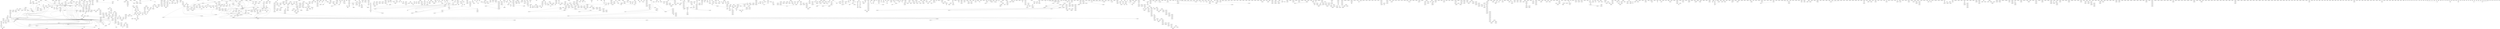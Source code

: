 digraph g
{

  /* list of nodes */
  "abf2";
  "abfA_3";
  "abgB_2";
  "abgT_1";
  "abn-ts";
  "acrR";
  "acsA_4";
  "add";
  "adhR";
  "agaA";
  "agaS";
  "aglB";
  "alaS_1";
  "apc3";
  "apt_1";
  "apt_2";
  "araC_3";
  "araN";
  "araP_5";
  "araP_6";
  "araQ_10";
  "araQ_18";
  "araQ_2";
  "araQ_20";
  "araQ_21";
  "araQ_22";
  "araQ_23";
  "araQ_24";
  "araQ_25";
  "araQ_26";
  "araQ_3";
  "argE";
  "argO";
  "aroK_2";
  "atsA_3";
  "bacC_2";
  "baeS_2";
  "bamB";
  "bcgIA";
  "bchM_1";
  "bdbD";
  "bdbD_1";
  "bepA";
  "besA";
  "betC_2";
  "betI_1";
  "betI_2";
  "betL";
  "blaI";
  "bmr3_1";
  "bshA";
  "bshA_2";
  "bshA_3";
  "btuD";
  "btuF";
  "budC_2";
  "catE";
  "cbpA";
  "ccpA_1";
  "ccpA_12";
  "ccpA_14";
  "ccpA_5";
  "ccpA_6";
  "cdhR";
  "chbF";
  "chvE_1";
  "cmk";
  "cmtR";
  "cmtR_2";
  "coaA_2";
  "coaE_2";
  "copB_2";
  "cpdA_6";
  "cpnA";
  "cpsY_2";
  "crnA";
  "crtN";
  "cseB_1";
  "cseB_2";
  "cseC";
  "cshC";
  "ctpA_2";
  "ctpB";
  "cwlH";
  "cycB_5";
  "cynR_1";
  "cypC";
  "cysG";
  "dapA_4";
  "dapb3_2";
  "dapb3_3";
  "dasR";
  "dasR_1";
  "dasR_2";
  "dauC";
  "dctM_1";
  "dctP_1";
  "dcuD";
  "ddpA";
  "ddpC_2";
  "decR";
  "degA_2";
  "degA_3";
  "degA_4";
  "degS_2";
  "degU_1";
  "degU_3";
  "degU_4";
  "deoR_2";
  "deoR_3";
  "derI2_1";
  "desK_2";
  "desK_4";
  "desK_6";
  "desR_3";
  "dgoD_2";
  "dhaA";
  "dhaK";
  "dipZ_2";
  "dld";
  "dld_2";
  "dmoA";
  "dnaJ";
  "dnaK_1";
  "dnaX_2";
  "dpnA";
  "dpp5_2";
  "dppB_7";
  "dprA_2";
  "dprA_3";
  "drrA_1";
  "drrA_5";
  "drrB_2";
  "eccA1";
  "ecfT_2";
  "ectD_1";
  "efpA";
  "egtC";
  "ehpR";
  "eltP_2";
  "emrE";
  "endOF2";
  "epsJ";
  "epsJ_2";
  "epsL";
  "epsN";
  "espI_1";
  "espI_2";
  "etp";
  "ettA_4";
  "exoI_2";
  "exuR";
  "fabG_8";
  "fadB";
  "fdm";
  "fecE_1";
  "fecE_3";
  "femX";
  "fepC_3";
  "fepC_4";
  "fepC_5";
  "fepD_3";
  "fepD_4";
  "fepD_5";
  "fepG_5";
  "fepG_6";
  "fhuD_1";
  "flp_2";
  "fpg1_2";
  "frlA";
  "frlB";
  "frlD";
  "fruA";
  "ftsH_1";
  "ftsK_2";
  "ftsL_1";
  "gabR";
  "ganB";
  "gatA_2";
  "gatY";
  "glcK";
  "glcR_2";
  "glgM_1";
  "glkA_3";
  "gloC_1";
  "glpQ_2";
  "glsA1_1";
  "glsA1_4";
  "gltA_2";
  "glyA2";
  "gno";
  "gno_1";
  "gntT";
  "group_1";
  "group_10";
  "group_1002";
  "group_1006";
  "group_1010";
  "group_1011";
  "group_1013";
  "group_1014";
  "group_1015";
  "group_1017";
  "group_1020";
  "group_1022";
  "group_1023";
  "group_1024";
  "group_1025";
  "group_1026";
  "group_103";
  "group_1031";
  "group_1032";
  "group_1034";
  "group_1035";
  "group_1036";
  "group_1037";
  "group_1039";
  "group_104";
  "group_1040";
  "group_1041";
  "group_1043";
  "group_1044";
  "group_1046";
  "group_1049";
  "group_1051";
  "group_1052";
  "group_1058";
  "group_1062";
  "group_1063";
  "group_1064";
  "group_1065";
  "group_1066";
  "group_1068";
  "group_1069";
  "group_107";
  "group_1071";
  "group_1072";
  "group_1074";
  "group_1075";
  "group_1076";
  "group_1077";
  "group_1078";
  "group_1079";
  "group_1080";
  "group_1081";
  "group_1082";
  "group_1083";
  "group_1085";
  "group_1086";
  "group_1088";
  "group_109";
  "group_1090";
  "group_1091";
  "group_1092";
  "group_1093";
  "group_1094";
  "group_1096";
  "group_1097";
  "group_1098";
  "group_1099";
  "group_11";
  "group_1100";
  "group_1101";
  "group_1102";
  "group_1103";
  "group_1105";
  "group_1106";
  "group_1107";
  "group_1109";
  "group_111";
  "group_1110";
  "group_1111";
  "group_1112";
  "group_1113";
  "group_1114";
  "group_1115";
  "group_1116";
  "group_1117";
  "group_1118";
  "group_1119";
  "group_1120";
  "group_1121";
  "group_1122";
  "group_1123";
  "group_1124";
  "group_1125";
  "group_1126";
  "group_1127";
  "group_1128";
  "group_1129";
  "group_1130";
  "group_1131";
  "group_1134";
  "group_1135";
  "group_1136";
  "group_1138";
  "group_1139";
  "group_114";
  "group_1141";
  "group_1142";
  "group_1143";
  "group_1144";
  "group_1145";
  "group_1146";
  "group_115";
  "group_1152";
  "group_1154";
  "group_1156";
  "group_1157";
  "group_1160";
  "group_1167";
  "group_1169";
  "group_1170";
  "group_1171";
  "group_1172";
  "group_1173";
  "group_1174";
  "group_1175";
  "group_1176";
  "group_1177";
  "group_1181";
  "group_1185";
  "group_1187";
  "group_1188";
  "group_1189";
  "group_119";
  "group_1190";
  "group_1191";
  "group_1192";
  "group_1193";
  "group_1194";
  "group_1195";
  "group_1196";
  "group_1197";
  "group_1199";
  "group_12";
  "group_120";
  "group_1200";
  "group_1201";
  "group_1203";
  "group_1204";
  "group_1205";
  "group_1206";
  "group_1207";
  "group_1208";
  "group_1209";
  "group_1212";
  "group_1214";
  "group_1215";
  "group_1223";
  "group_1224";
  "group_1225";
  "group_1227";
  "group_1228";
  "group_1229";
  "group_123";
  "group_1230";
  "group_1231";
  "group_1233";
  "group_1234";
  "group_1235";
  "group_1237";
  "group_1239";
  "group_1240";
  "group_1241";
  "group_1242";
  "group_1244";
  "group_1246";
  "group_1247";
  "group_1251";
  "group_1257";
  "group_1258";
  "group_126";
  "group_1261";
  "group_1262";
  "group_1263";
  "group_1264";
  "group_1265";
  "group_1267";
  "group_1271";
  "group_1272";
  "group_1273";
  "group_1276";
  "group_1277";
  "group_1278";
  "group_1279";
  "group_1280";
  "group_1281";
  "group_1284";
  "group_1285";
  "group_1286";
  "group_1289";
  "group_1290";
  "group_1292";
  "group_1294";
  "group_1295";
  "group_1296";
  "group_1298";
  "group_1300";
  "group_1301";
  "group_1304";
  "group_1307";
  "group_131";
  "group_1311";
  "group_1312";
  "group_1313";
  "group_1319";
  "group_132";
  "group_1320";
  "group_1324";
  "group_1327";
  "group_1328";
  "group_133";
  "group_1330";
  "group_1331";
  "group_1332";
  "group_1333";
  "group_1334";
  "group_1335";
  "group_1337";
  "group_1339";
  "group_1340";
  "group_1341";
  "group_1342";
  "group_1343";
  "group_1344";
  "group_1345";
  "group_1346";
  "group_1347";
  "group_1348";
  "group_1349";
  "group_1350";
  "group_1351";
  "group_1352";
  "group_1353";
  "group_1354";
  "group_1355";
  "group_1356";
  "group_1357";
  "group_1358";
  "group_1362";
  "group_1363";
  "group_1365";
  "group_1366";
  "group_1367";
  "group_1368";
  "group_1369";
  "group_1370";
  "group_1371";
  "group_1372";
  "group_1373";
  "group_1374";
  "group_1375";
  "group_1376";
  "group_1377";
  "group_1378";
  "group_1380";
  "group_1381";
  "group_1382";
  "group_1383";
  "group_1384";
  "group_1385";
  "group_1386";
  "group_1389";
  "group_139";
  "group_1391";
  "group_1394";
  "group_1395";
  "group_1396";
  "group_1397";
  "group_1399";
  "group_14";
  "group_1400";
  "group_1403";
  "group_1404";
  "group_1409";
  "group_1411";
  "group_1412";
  "group_1414";
  "group_1415";
  "group_1416";
  "group_1420";
  "group_1425";
  "group_1426";
  "group_1427";
  "group_1428";
  "group_1430";
  "group_1431";
  "group_1432";
  "group_1433";
  "group_1434";
  "group_1435";
  "group_1436";
  "group_1437";
  "group_1438";
  "group_1441";
  "group_1442";
  "group_1444";
  "group_1445";
  "group_1448";
  "group_1452";
  "group_1453";
  "group_1455";
  "group_1456";
  "group_1457";
  "group_1458";
  "group_1459";
  "group_1460";
  "group_1461";
  "group_1463";
  "group_1464";
  "group_1465";
  "group_1466";
  "group_1469";
  "group_1472";
  "group_1473";
  "group_1475";
  "group_1476";
  "group_1477";
  "group_1478";
  "group_1479";
  "group_1487";
  "group_1489";
  "group_1490";
  "group_1491";
  "group_1492";
  "group_1493";
  "group_1494";
  "group_1495";
  "group_1496";
  "group_1497";
  "group_1498";
  "group_1499";
  "group_15";
  "group_1500";
  "group_1501";
  "group_1503";
  "group_1506";
  "group_1508";
  "group_1509";
  "group_1510";
  "group_1511";
  "group_1512";
  "group_1513";
  "group_1514";
  "group_1515";
  "group_1516";
  "group_1517";
  "group_1518";
  "group_1519";
  "group_1520";
  "group_1521";
  "group_1522";
  "group_1523";
  "group_1524";
  "group_1525";
  "group_1526";
  "group_1527";
  "group_1528";
  "group_1529";
  "group_1532";
  "group_1533";
  "group_1534";
  "group_1535";
  "group_1536";
  "group_1537";
  "group_1538";
  "group_1539";
  "group_1540";
  "group_1541";
  "group_1542";
  "group_1543";
  "group_1544";
  "group_1549";
  "group_1550";
  "group_1553";
  "group_1554";
  "group_1556";
  "group_1557";
  "group_1558";
  "group_1561";
  "group_1563";
  "group_1564";
  "group_1565";
  "group_1566";
  "group_1570";
  "group_1573";
  "group_1576";
  "group_1577";
  "group_1578";
  "group_1579";
  "group_158";
  "group_1580";
  "group_1581";
  "group_1582";
  "group_1584";
  "group_1585";
  "group_1586";
  "group_1587";
  "group_1590";
  "group_1595";
  "group_1596";
  "group_1597";
  "group_1598";
  "group_1599";
  "group_160";
  "group_1600";
  "group_1601";
  "group_1603";
  "group_1605";
  "group_1607";
  "group_1608";
  "group_161";
  "group_1610";
  "group_1612";
  "group_1614";
  "group_1620";
  "group_1621";
  "group_1622";
  "group_1623";
  "group_1624";
  "group_1625";
  "group_1626";
  "group_1628";
  "group_1630";
  "group_1632";
  "group_1633";
  "group_1634";
  "group_1635";
  "group_1636";
  "group_1637";
  "group_1639";
  "group_1641";
  "group_1644";
  "group_1646";
  "group_1648";
  "group_1649";
  "group_1650";
  "group_1651";
  "group_1653";
  "group_1654";
  "group_1655";
  "group_1657";
  "group_1658";
  "group_1663";
  "group_1664";
  "group_1665";
  "group_1666";
  "group_1668";
  "group_1669";
  "group_1670";
  "group_1671";
  "group_1672";
  "group_1673";
  "group_1674";
  "group_1675";
  "group_1676";
  "group_1677";
  "group_1680";
  "group_1681";
  "group_1682";
  "group_1683";
  "group_1685";
  "group_1686";
  "group_1687";
  "group_1688";
  "group_1689";
  "group_1691";
  "group_1693";
  "group_1694";
  "group_1696";
  "group_1697";
  "group_1698";
  "group_1699";
  "group_17";
  "group_1701";
  "group_1702";
  "group_1704";
  "group_1706";
  "group_1708";
  "group_1709";
  "group_1710";
  "group_1711";
  "group_1712";
  "group_1713";
  "group_1714";
  "group_1716";
  "group_1721";
  "group_1722";
  "group_1723";
  "group_1724";
  "group_1725";
  "group_1726";
  "group_1727";
  "group_1728";
  "group_173";
  "group_1730";
  "group_1733";
  "group_1734";
  "group_1735";
  "group_1736";
  "group_1737";
  "group_1740";
  "group_1741";
  "group_1742";
  "group_1743";
  "group_1744";
  "group_1747";
  "group_1748";
  "group_1749";
  "group_1750";
  "group_1751";
  "group_1752";
  "group_1754";
  "group_1755";
  "group_1756";
  "group_1757";
  "group_1759";
  "group_1760";
  "group_1761";
  "group_1762";
  "group_1763";
  "group_1764";
  "group_1767";
  "group_1768";
  "group_1769";
  "group_1770";
  "group_1772";
  "group_1773";
  "group_1774";
  "group_1775";
  "group_1778";
  "group_1780";
  "group_1784";
  "group_1787";
  "group_1789";
  "group_1790";
  "group_1791";
  "group_1792";
  "group_1793";
  "group_1794";
  "group_1795";
  "group_1796";
  "group_1797";
  "group_1798";
  "group_1799";
  "group_1800";
  "group_1801";
  "group_1802";
  "group_1803";
  "group_1804";
  "group_1805";
  "group_1806";
  "group_1807";
  "group_1808";
  "group_1809";
  "group_1810";
  "group_1811";
  "group_1812";
  "group_1813";
  "group_1814";
  "group_1815";
  "group_1816";
  "group_1818";
  "group_1820";
  "group_1821";
  "group_1822";
  "group_1824";
  "group_1825";
  "group_1826";
  "group_1827";
  "group_1828";
  "group_1829";
  "group_1830";
  "group_1831";
  "group_1832";
  "group_1833";
  "group_1834";
  "group_1835";
  "group_1836";
  "group_1838";
  "group_1839";
  "group_1840";
  "group_1841";
  "group_1842";
  "group_1843";
  "group_1847";
  "group_1848";
  "group_1849";
  "group_1850";
  "group_1851";
  "group_1854";
  "group_1855";
  "group_1856";
  "group_1857";
  "group_1861";
  "group_1862";
  "group_1863";
  "group_1864";
  "group_1865";
  "group_1866";
  "group_1867";
  "group_1869";
  "group_187";
  "group_1870";
  "group_1871";
  "group_1872";
  "group_1873";
  "group_1875";
  "group_1877";
  "group_1878";
  "group_1879";
  "group_1880";
  "group_1881";
  "group_1882";
  "group_1883";
  "group_1884";
  "group_1885";
  "group_1886";
  "group_1887";
  "group_1888";
  "group_1889";
  "group_1890";
  "group_1891";
  "group_1892";
  "group_1893";
  "group_1894";
  "group_1895";
  "group_1896";
  "group_1897";
  "group_1898";
  "group_1899";
  "group_19";
  "group_1900";
  "group_1901";
  "group_1902";
  "group_1903";
  "group_1904";
  "group_1905";
  "group_1906";
  "group_1907";
  "group_1908";
  "group_1909";
  "group_1910";
  "group_1911";
  "group_1912";
  "group_1915";
  "group_1916";
  "group_1918";
  "group_1919";
  "group_1920";
  "group_1921";
  "group_1922";
  "group_1923";
  "group_1924";
  "group_1925";
  "group_1926";
  "group_1927";
  "group_1928";
  "group_1929";
  "group_1930";
  "group_1931";
  "group_1932";
  "group_1933";
  "group_1934";
  "group_1935";
  "group_1936";
  "group_1937";
  "group_1938";
  "group_1939";
  "group_1940";
  "group_1942";
  "group_1943";
  "group_1944";
  "group_1945";
  "group_1946";
  "group_1947";
  "group_1948";
  "group_1949";
  "group_1950";
  "group_1951";
  "group_1952";
  "group_1953";
  "group_1954";
  "group_1955";
  "group_1956";
  "group_1957";
  "group_1958";
  "group_1959";
  "group_1960";
  "group_1961";
  "group_1962";
  "group_1963";
  "group_1964";
  "group_1965";
  "group_1966";
  "group_1967";
  "group_1969";
  "group_1970";
  "group_1971";
  "group_1973";
  "group_1975";
  "group_1976";
  "group_1978";
  "group_1979";
  "group_198";
  "group_1980";
  "group_1981";
  "group_1982";
  "group_1983";
  "group_1984";
  "group_1985";
  "group_1986";
  "group_1987";
  "group_1988";
  "group_1989";
  "group_1991";
  "group_1992";
  "group_1994";
  "group_1995";
  "group_1996";
  "group_1997";
  "group_1999";
  "group_2";
  "group_20";
  "group_2000";
  "group_2001";
  "group_2002";
  "group_2004";
  "group_2007";
  "group_2008";
  "group_2009";
  "group_2010";
  "group_2013";
  "group_2014";
  "group_2015";
  "group_2016";
  "group_2017";
  "group_2018";
  "group_2019";
  "group_2021";
  "group_2022";
  "group_2023";
  "group_2024";
  "group_2025";
  "group_2026";
  "group_2028";
  "group_2029";
  "group_2030";
  "group_2031";
  "group_2032";
  "group_2034";
  "group_2036";
  "group_2037";
  "group_2038";
  "group_2041";
  "group_2044";
  "group_2045";
  "group_2046";
  "group_2047";
  "group_2048";
  "group_2049";
  "group_2052";
  "group_2054";
  "group_2057";
  "group_2058";
  "group_2059";
  "group_2060";
  "group_2062";
  "group_2066";
  "group_2067";
  "group_2069";
  "group_2070";
  "group_2071";
  "group_2072";
  "group_2073";
  "group_2074";
  "group_2075";
  "group_2077";
  "group_2079";
  "group_2082";
  "group_2083";
  "group_2084";
  "group_2089";
  "group_2091";
  "group_2093";
  "group_2094";
  "group_2095";
  "group_2096";
  "group_2098";
  "group_2099";
  "group_21";
  "group_2100";
  "group_2101";
  "group_2102";
  "group_2103";
  "group_2104";
  "group_2105";
  "group_2106";
  "group_2108";
  "group_2109";
  "group_2110";
  "group_2111";
  "group_2112";
  "group_2113";
  "group_2114";
  "group_2115";
  "group_2116";
  "group_2117";
  "group_212";
  "group_2122";
  "group_2123";
  "group_2124";
  "group_2125";
  "group_2127";
  "group_2129";
  "group_213";
  "group_2130";
  "group_2131";
  "group_2132";
  "group_2134";
  "group_2135";
  "group_2139";
  "group_214";
  "group_2140";
  "group_2141";
  "group_2143";
  "group_2144";
  "group_2145";
  "group_2146";
  "group_2147";
  "group_2148";
  "group_2149";
  "group_2150";
  "group_2151";
  "group_2152";
  "group_2153";
  "group_2155";
  "group_2156";
  "group_2157";
  "group_2158";
  "group_2159";
  "group_216";
  "group_2161";
  "group_2162";
  "group_2163";
  "group_2164";
  "group_2165";
  "group_2166";
  "group_2167";
  "group_2168";
  "group_2169";
  "group_2170";
  "group_2171";
  "group_2172";
  "group_2173";
  "group_2174";
  "group_2175";
  "group_2176";
  "group_2177";
  "group_2178";
  "group_2179";
  "group_218";
  "group_2180";
  "group_2181";
  "group_2182";
  "group_2183";
  "group_2184";
  "group_2186";
  "group_2187";
  "group_2188";
  "group_2189";
  "group_2190";
  "group_2191";
  "group_2192";
  "group_2193";
  "group_2195";
  "group_2196";
  "group_2197";
  "group_2199";
  "group_22";
  "group_2200";
  "group_2201";
  "group_2202";
  "group_2204";
  "group_2205";
  "group_2206";
  "group_2207";
  "group_2210";
  "group_2213";
  "group_2219";
  "group_2225";
  "group_2226";
  "group_2227";
  "group_2228";
  "group_2229";
  "group_2230";
  "group_2231";
  "group_2232";
  "group_2233";
  "group_2235";
  "group_2236";
  "group_2239";
  "group_2240";
  "group_2241";
  "group_2242";
  "group_2243";
  "group_2244";
  "group_2247";
  "group_2248";
  "group_225";
  "group_2250";
  "group_2251";
  "group_2252";
  "group_2253";
  "group_2254";
  "group_2255";
  "group_2259";
  "group_226";
  "group_2260";
  "group_2261";
  "group_2262";
  "group_2263";
  "group_2266";
  "group_2267";
  "group_2268";
  "group_2269";
  "group_2270";
  "group_2271";
  "group_2272";
  "group_2273";
  "group_2274";
  "group_2275";
  "group_2277";
  "group_2278";
  "group_2279";
  "group_228";
  "group_2280";
  "group_2281";
  "group_2282";
  "group_2284";
  "group_2285";
  "group_2286";
  "group_2289";
  "group_2291";
  "group_2292";
  "group_2295";
  "group_2296";
  "group_2297";
  "group_2298";
  "group_2299";
  "group_23";
  "group_230";
  "group_2300";
  "group_2301";
  "group_2302";
  "group_2303";
  "group_2306";
  "group_2307";
  "group_2311";
  "group_2312";
  "group_2313";
  "group_2314";
  "group_2315";
  "group_2316";
  "group_2317";
  "group_2318";
  "group_2320";
  "group_2321";
  "group_2322";
  "group_2323";
  "group_2324";
  "group_2325";
  "group_2326";
  "group_2327";
  "group_2328";
  "group_2329";
  "group_233";
  "group_2330";
  "group_2331";
  "group_2332";
  "group_2333";
  "group_2334";
  "group_2335";
  "group_2336";
  "group_2337";
  "group_2338";
  "group_2339";
  "group_2340";
  "group_2341";
  "group_2342";
  "group_2343";
  "group_2344";
  "group_2345";
  "group_2346";
  "group_2347";
  "group_2348";
  "group_2349";
  "group_2350";
  "group_2351";
  "group_2352";
  "group_2354";
  "group_2355";
  "group_2356";
  "group_2357";
  "group_2358";
  "group_2359";
  "group_2360";
  "group_2361";
  "group_2362";
  "group_2366";
  "group_2368";
  "group_2369";
  "group_237";
  "group_2370";
  "group_2371";
  "group_2372";
  "group_2373";
  "group_2374";
  "group_2375";
  "group_238";
  "group_2380";
  "group_2381";
  "group_2382";
  "group_2383";
  "group_2384";
  "group_2385";
  "group_2386";
  "group_2387";
  "group_2388";
  "group_2389";
  "group_239";
  "group_2390";
  "group_2391";
  "group_2392";
  "group_2393";
  "group_2394";
  "group_2395";
  "group_2396";
  "group_2397";
  "group_2398";
  "group_2399";
  "group_24";
  "group_2400";
  "group_2401";
  "group_2402";
  "group_2403";
  "group_2404";
  "group_2406";
  "group_2408";
  "group_2409";
  "group_2410";
  "group_2411";
  "group_2413";
  "group_2414";
  "group_2415";
  "group_2416";
  "group_2417";
  "group_242";
  "group_2420";
  "group_2421";
  "group_2422";
  "group_2424";
  "group_2425";
  "group_2426";
  "group_2427";
  "group_2428";
  "group_2429";
  "group_243";
  "group_2430";
  "group_2431";
  "group_2432";
  "group_2433";
  "group_2435";
  "group_2437";
  "group_2439";
  "group_2441";
  "group_2442";
  "group_2443";
  "group_2444";
  "group_2445";
  "group_2446";
  "group_2447";
  "group_2448";
  "group_2449";
  "group_245";
  "group_2450";
  "group_2451";
  "group_2452";
  "group_2454";
  "group_2455";
  "group_2456";
  "group_2457";
  "group_2458";
  "group_246";
  "group_2461";
  "group_2464";
  "group_2465";
  "group_2466";
  "group_2467";
  "group_2468";
  "group_2469";
  "group_247";
  "group_2473";
  "group_2474";
  "group_2475";
  "group_2476";
  "group_2477";
  "group_2478";
  "group_248";
  "group_2480";
  "group_2481";
  "group_2482";
  "group_2485";
  "group_2486";
  "group_2487";
  "group_2488";
  "group_2489";
  "group_249";
  "group_2490";
  "group_2491";
  "group_2493";
  "group_2495";
  "group_2496";
  "group_2497";
  "group_2498";
  "group_25";
  "group_250";
  "group_2500";
  "group_2501";
  "group_2503";
  "group_2504";
  "group_2505";
  "group_2506";
  "group_2507";
  "group_2508";
  "group_2509";
  "group_251";
  "group_2510";
  "group_2511";
  "group_2512";
  "group_2513";
  "group_2514";
  "group_2515";
  "group_2517";
  "group_2519";
  "group_2520";
  "group_2521";
  "group_2522";
  "group_2524";
  "group_2527";
  "group_2528";
  "group_2530";
  "group_2531";
  "group_2533";
  "group_2534";
  "group_2535";
  "group_2536";
  "group_2537";
  "group_2538";
  "group_2539";
  "group_254";
  "group_2541";
  "group_2543";
  "group_2547";
  "group_2548";
  "group_2551";
  "group_2553";
  "group_2554";
  "group_2557";
  "group_2558";
  "group_2560";
  "group_2561";
  "group_2562";
  "group_2563";
  "group_2564";
  "group_2568";
  "group_2569";
  "group_2570";
  "group_2571";
  "group_2573";
  "group_2574";
  "group_2575";
  "group_2576";
  "group_2577";
  "group_2578";
  "group_2579";
  "group_2580";
  "group_2581";
  "group_2582";
  "group_2583";
  "group_2584";
  "group_2585";
  "group_2586";
  "group_2588";
  "group_2591";
  "group_2592";
  "group_2593";
  "group_2594";
  "group_2597";
  "group_2598";
  "group_2599";
  "group_26";
  "group_2600";
  "group_2601";
  "group_2602";
  "group_2603";
  "group_2604";
  "group_2605";
  "group_2607";
  "group_2609";
  "group_2610";
  "group_2613";
  "group_2615";
  "group_2617";
  "group_2619";
  "group_2620";
  "group_2621";
  "group_2622";
  "group_2623";
  "group_2624";
  "group_2625";
  "group_2626";
  "group_2627";
  "group_2628";
  "group_2629";
  "group_2632";
  "group_2633";
  "group_2634";
  "group_2635";
  "group_2637";
  "group_2638";
  "group_2639";
  "group_2641";
  "group_2642";
  "group_2643";
  "group_2644";
  "group_2650";
  "group_2651";
  "group_2652";
  "group_2653";
  "group_2654";
  "group_2655";
  "group_2657";
  "group_2658";
  "group_2659";
  "group_2660";
  "group_2661";
  "group_2662";
  "group_2663";
  "group_2664";
  "group_2665";
  "group_2666";
  "group_2667";
  "group_2669";
  "group_2670";
  "group_2671";
  "group_2672";
  "group_2674";
  "group_2675";
  "group_2676";
  "group_2677";
  "group_2678";
  "group_2679";
  "group_2680";
  "group_2681";
  "group_2682";
  "group_2684";
  "group_2685";
  "group_2686";
  "group_2687";
  "group_2688";
  "group_2689";
  "group_2690";
  "group_2691";
  "group_2692";
  "group_2693";
  "group_2694";
  "group_2695";
  "group_2696";
  "group_2697";
  "group_2698";
  "group_2699";
  "group_2700";
  "group_2701";
  "group_2702";
  "group_2703";
  "group_2704";
  "group_2705";
  "group_2706";
  "group_2707";
  "group_2708";
  "group_2709";
  "group_2710";
  "group_2711";
  "group_2712";
  "group_2713";
  "group_2714";
  "group_2715";
  "group_2717";
  "group_2718";
  "group_272";
  "group_2720";
  "group_2721";
  "group_2722";
  "group_2723";
  "group_2725";
  "group_2726";
  "group_2727";
  "group_2728";
  "group_2730";
  "group_2731";
  "group_2732";
  "group_2733";
  "group_2734";
  "group_2735";
  "group_2736";
  "group_2738";
  "group_274";
  "group_2740";
  "group_2741";
  "group_2744";
  "group_2747";
  "group_2749";
  "group_275";
  "group_2750";
  "group_2751";
  "group_2752";
  "group_2753";
  "group_2754";
  "group_2755";
  "group_2756";
  "group_2757";
  "group_2758";
  "group_2759";
  "group_276";
  "group_2760";
  "group_2761";
  "group_2762";
  "group_2763";
  "group_2764";
  "group_2766";
  "group_277";
  "group_2771";
  "group_2772";
  "group_2773";
  "group_2775";
  "group_2776";
  "group_2778";
  "group_2779";
  "group_278";
  "group_2780";
  "group_2781";
  "group_2784";
  "group_2785";
  "group_2786";
  "group_2788";
  "group_279";
  "group_2791";
  "group_2793";
  "group_2794";
  "group_2795";
  "group_2796";
  "group_2797";
  "group_2798";
  "group_2799";
  "group_28";
  "group_280";
  "group_2800";
  "group_2801";
  "group_2802";
  "group_2804";
  "group_2807";
  "group_2808";
  "group_2809";
  "group_2810";
  "group_2811";
  "group_2812";
  "group_2813";
  "group_2814";
  "group_2815";
  "group_2816";
  "group_2817";
  "group_2818";
  "group_2819";
  "group_2821";
  "group_2822";
  "group_2823";
  "group_2824";
  "group_2825";
  "group_2826";
  "group_2827";
  "group_2828";
  "group_283";
  "group_2830";
  "group_2831";
  "group_2832";
  "group_2833";
  "group_2834";
  "group_2835";
  "group_2836";
  "group_2838";
  "group_2839";
  "group_2840";
  "group_2841";
  "group_2844";
  "group_2845";
  "group_2846";
  "group_2847";
  "group_2848";
  "group_2850";
  "group_2851";
  "group_2852";
  "group_2853";
  "group_2854";
  "group_2855";
  "group_2857";
  "group_2858";
  "group_2859";
  "group_286";
  "group_2860";
  "group_2862";
  "group_2863";
  "group_2864";
  "group_2867";
  "group_2868";
  "group_2869";
  "group_2871";
  "group_2872";
  "group_2873";
  "group_2874";
  "group_2875";
  "group_2877";
  "group_2878";
  "group_2879";
  "group_2881";
  "group_2882";
  "group_2883";
  "group_2884";
  "group_2886";
  "group_2888";
  "group_2889";
  "group_2891";
  "group_2892";
  "group_2893";
  "group_2894";
  "group_2897";
  "group_2898";
  "group_2899";
  "group_29";
  "group_2900";
  "group_2901";
  "group_2902";
  "group_2903";
  "group_2904";
  "group_2905";
  "group_2906";
  "group_2907";
  "group_2908";
  "group_2910";
  "group_2911";
  "group_2912";
  "group_2913";
  "group_2914";
  "group_2915";
  "group_2916";
  "group_2917";
  "group_2918";
  "group_2919";
  "group_2920";
  "group_2921";
  "group_2922";
  "group_2923";
  "group_2924";
  "group_2925";
  "group_2927";
  "group_2928";
  "group_2929";
  "group_2930";
  "group_2931";
  "group_2932";
  "group_2933";
  "group_2934";
  "group_2935";
  "group_2936";
  "group_2937";
  "group_2938";
  "group_2939";
  "group_2940";
  "group_2941";
  "group_2942";
  "group_2943";
  "group_2944";
  "group_2945";
  "group_2946";
  "group_2947";
  "group_2948";
  "group_2949";
  "group_2950";
  "group_2951";
  "group_2952";
  "group_2953";
  "group_2954";
  "group_2955";
  "group_2956";
  "group_2957";
  "group_2958";
  "group_2959";
  "group_2960";
  "group_2962";
  "group_2963";
  "group_2964";
  "group_2965";
  "group_2966";
  "group_2967";
  "group_2968";
  "group_2969";
  "group_2970";
  "group_2971";
  "group_2972";
  "group_2973";
  "group_2974";
  "group_2975";
  "group_2976";
  "group_2977";
  "group_2978";
  "group_2979";
  "group_298";
  "group_2980";
  "group_2982";
  "group_2983";
  "group_2984";
  "group_2985";
  "group_2988";
  "group_2989";
  "group_299";
  "group_2990";
  "group_2991";
  "group_2992";
  "group_2993";
  "group_2994";
  "group_2995";
  "group_2996";
  "group_2997";
  "group_2999";
  "group_3";
  "group_30";
  "group_300";
  "group_3000";
  "group_3001";
  "group_3002";
  "group_3003";
  "group_3004";
  "group_3005";
  "group_3006";
  "group_3007";
  "group_3008";
  "group_3009";
  "group_3010";
  "group_3011";
  "group_3013";
  "group_3015";
  "group_3016";
  "group_3017";
  "group_3019";
  "group_3020";
  "group_3021";
  "group_3022";
  "group_3023";
  "group_3024";
  "group_3026";
  "group_3027";
  "group_3028";
  "group_3029";
  "group_3030";
  "group_3031";
  "group_3032";
  "group_3033";
  "group_3035";
  "group_3036";
  "group_3037";
  "group_3039";
  "group_304";
  "group_3040";
  "group_3041";
  "group_3042";
  "group_3043";
  "group_3044";
  "group_3045";
  "group_3046";
  "group_3047";
  "group_3049";
  "group_3050";
  "group_3052";
  "group_3053";
  "group_3055";
  "group_3056";
  "group_3058";
  "group_3059";
  "group_306";
  "group_308";
  "group_315";
  "group_316";
  "group_317";
  "group_319";
  "group_320";
  "group_321";
  "group_322";
  "group_323";
  "group_326";
  "group_327";
  "group_328";
  "group_329";
  "group_330";
  "group_331";
  "group_335";
  "group_338";
  "group_339";
  "group_340";
  "group_341";
  "group_344";
  "group_345";
  "group_346";
  "group_347";
  "group_349";
  "group_35";
  "group_350";
  "group_36";
  "group_385";
  "group_39";
  "group_392";
  "group_396";
  "group_4";
  "group_40";
  "group_417";
  "group_418";
  "group_42";
  "group_43";
  "group_44";
  "group_444";
  "group_447";
  "group_45";
  "group_451";
  "group_463";
  "group_47";
  "group_477";
  "group_478";
  "group_48";
  "group_486";
  "group_488";
  "group_489";
  "group_5";
  "group_50";
  "group_507";
  "group_519";
  "group_52";
  "group_530";
  "group_547";
  "group_56";
  "group_564";
  "group_565";
  "group_566";
  "group_568";
  "group_569";
  "group_570";
  "group_571";
  "group_583";
  "group_589";
  "group_594";
  "group_60";
  "group_612";
  "group_625";
  "group_669";
  "group_674";
  "group_69";
  "group_697";
  "group_698";
  "group_7";
  "group_70";
  "group_724";
  "group_747";
  "group_75";
  "group_750";
  "group_757";
  "group_758";
  "group_759";
  "group_762";
  "group_775";
  "group_78";
  "group_780";
  "group_783";
  "group_786";
  "group_790";
  "group_799";
  "group_811";
  "group_816";
  "group_817";
  "group_818";
  "group_819";
  "group_820";
  "group_832";
  "group_836";
  "group_842";
  "group_846";
  "group_847";
  "group_853";
  "group_855";
  "group_858";
  "group_862";
  "group_865";
  "group_874";
  "group_875";
  "group_876";
  "group_877";
  "group_889";
  "group_907";
  "group_912";
  "group_914";
  "group_915";
  "group_916";
  "group_917";
  "group_919";
  "group_920";
  "group_921";
  "group_922";
  "group_923";
  "group_924";
  "group_928";
  "group_929";
  "group_930";
  "group_931";
  "group_932";
  "group_934";
  "group_938";
  "group_94";
  "group_941";
  "group_944";
  "group_945";
  "group_947";
  "group_948";
  "group_949";
  "group_95";
  "group_951";
  "group_954";
  "group_955";
  "group_957";
  "group_959";
  "group_962";
  "group_963";
  "group_965";
  "group_966";
  "group_967";
  "group_968";
  "group_969";
  "group_970";
  "group_971";
  "group_973";
  "group_974";
  "group_975";
  "group_979";
  "group_98";
  "group_984";
  "group_985";
  "group_986";
  "group_99";
  "group_996";
  "gsiB_4";
  "gtf1";
  "gutB";
  "gyrA_1";
  "haeIIIM";
  "hbpA";
  "hcaR";
  "helD_3";
  "hemA";
  "hepA";
  "hhaIM";
  "hin_1";
  "hin_2";
  "hin_3";
  "hin_4";
  "hin_5";
  "hindIIIM";
  "hisH";
  "hisN_2";
  "hldE";
  "hlyB";
  "hmuU_2";
  "hppA";
  "hprA_1";
  "hrdB";
  "hsdR";
  "hsdR_2";
  "hsdS";
  "hslR";
  "hspR";
  "htpX_1";
  "hutG";
  "ifcA";
  "inhA_1";
  "inhA_2";
  "intQ";
  "iolO";
  "irtA_1";
  "irtA_2";
  "irtB";
  "irtB_1";
  "ispG";
  "iucC";
  "iucD";
  "kanE_1";
  "katE";
  "kdgA";
  "kduI";
  "kefF";
  "kfoC";
  "kstR";
  "kstR2_3";
  "ku";
  "lacE_3";
  "lacF_10";
  "lacF_12";
  "lacF_16";
  "lacF_18";
  "lacF_19";
  "lacF_20";
  "lacF_21";
  "lacF_3";
  "lacF_5";
  "lacF_6";
  "lacG_5";
  "larB";
  "ldh2_1";
  "legI";
  "lerK_2";
  "levS";
  "lgrD";
  "liaR_1";
  "liaR_4";
  "liaR_5";
  "liaR_6";
  "liaS_1";
  "liaS_5";
  "liaS_6";
  "limB_3";
  "lipO_4";
  "lipO_6";
  "lipO_7";
  "livQ";
  "lolD_2";
  "lrp";
  "lsr2_2";
  "lutP";
  "luxA_1";
  "lysA_2";
  "lysN_3";
  "macB_2";
  "malE";
  "malF_1";
  "malI";
  "malL";
  "malL_1";
  "malX";
  "manA";
  "map_3";
  "mbtB";
  "mbtI";
  "mccF";
  "mcrA";
  "mcrB";
  "mdeA";
  "mdtJ";
  "mdtJ_2";
  "melA_1";
  "mepH";
  "mepM_1";
  "mepM_2";
  "merR1";
  "merR1_1";
  "metI";
  "mlc";
  "mlc_2";
  "mmcO";
  "mngB_3";
  "mngR";
  "mntH_1";
  "modB_2";
  "morA";
  "mrr";
  "mrr_1";
  "mrr_2";
  "msbA";
  "mshA_2";
  "mshD_2";
  "mshD_8";
  "msmE_3";
  "murF";
  "murK_1";
  "mutT2";
  "nagC_2";
  "nagC_7";
  "nanE_2";
  "narL_1";
  "narX";
  "narX_1";
  "natA_4";
  "neo";
  "nepA";
  "neuA";
  "nhoA";
  "nikA_2";
  "nimR_3";
  "nlhH_4";
  "nnr";
  "noc";
  "nolA";
  "nolA_2";
  "norG";
  "nosF_2";
  "nrdH_1";
  "nrdH_2";
  "nrdH_3";
  "ntaA_2";
  "nucH";
  "nudG_2";
  "nusA";
  "oatA_4";
  "oatA_5";
  "ogt_1";
  "ohrB_2";
  "oppB_1";
  "oppC_2";
  "oppD_6";
  "oppF_2";
  "oppF_4";
  "oprF";
  "opuBB";
  "opuCB_2";
  "orn";
  "osmV";
  "osmX";
  "paeR7IM";
  "pafB_1";
  "parA";
  "pbpB";
  "pbpE_5";
  "pbuE";
  "pel";
  "pelA_1";
  "pelA_2";
  "pepD_2";
  "pgi_2";
  "pglC_1";
  "pglC_2";
  "pglF";
  "pglK_1";
  "pgl_3";
  "phnV";
  "phoC";
  "php";
  "pimB_1";
  "pknA_2";
  "pknB";
  "pknB_1";
  "pknL";
  "polA_3";
  "polC_2";
  "ppsA_1";
  "ppsC_2";
  "pqqD";
  "pre";
  "proP_4";
  "proP_5";
  "prpD";
  "pssM";
  "purL";
  "pyrE_2";
  "qacA";
  "qacA_1";
  "qorB";
  "radD_2";
  "rapA_2";
  "rapA_3";
  "rbfA";
  "rbpA_2";
  "rbsK";
  "rbsK/rbiA_1";
  "rclR_1";
  "rclR_2";
  "recD2_1";
  "recD2_2";
  "recD2_3";
  "recD2_4";
  "recF_2";
  "recF_3";
  "relA_1";
  "resA_2";
  "rfbC";
  "rhlE_1";
  "rhtB";
  "rhtC";
  "ricR_2";
  "rihC";
  "rimI_1";
  "rimL";
  "rimP";
  "ripA";
  "ripA_1";
  "ripA_2";
  "ripA_3";
  "ripB_1";
  "rmlA";
  "rmlB";
  "rmpA";
  "rmpB";
  "rsmH";
  "ruvC_2";
  "sacB";
  "sapB_2";
  "sbcC";
  "sdhA_2";
  "sdpB";
  "secA2";
  "senX3";
  "setA_1";
  "setB";
  "siaQ_1";
  "sigJ_1";
  "sigM";
  "sigW";
  "smc_2";
  "sodA";
  "sodA_1";
  "sodA_2";
  "soj_1";
  "soj_3";
  "spk1_2";
  "spo0C";
  "srkA";
  "ssb2";
  "ssb_2";
  "stp_1";
  "stp_2";
  "strH";
  "sugB_5";
  "sugB_7";
  "tagE";
  "tagE_1";
  "tagE_2";
  "tagE_3";
  "tagG";
  "tagH_2";
  "tas";
  "tas_1";
  "tcmH";
  "tdk_2";
  "tetA";
  "tfdS";
  "tgpA";
  "thyA2";
  "tipA_2";
  "tmcA";
  "tnsB";
  "traI";
  "traI_1";
  "traI_2";
  "tri1_2";
  "trmH";
  "ttgR";
  "ttgW";
  "ucpA_1";
  "ucpA_3";
  "ugpA_6";
  "ugpB_2";
  "ugpB_5";
  "ugpC";
  "ulaA";
  "ulaA_1";
  "ureD";
  "ureF";
  "ureG";
  "uvrD1_4";
  "valG";
  "vapB4";
  "virD4_1";
  "virD4_2";
  "viuB";
  "vldH";
  "wbbL";
  "wzb";
  "xerC_2";
  "xerC_3";
  "xerC_4";
  "xerC_5";
  "xerD_1";
  "xerD_2";
  "xfp";
  "xylG_2";
  "xylH_1";
  "xyoA";
  "yadG";
  "ybaK";
  "ybbH_2";
  "ybjJ_4";
  "ycfT";
  "ycjP_1";
  "ycjP_3";
  "ycjP_7";
  "ydaF_3";
  "ydaP";
  "ydfJ_1";
  "ydhK";
  "ydhP_1";
  "ydhP_2";
  "yedK_3";
  "yedK_4";
  "yeeD";
  "yesO_3";
  "yesO_4";
  "yesO_7";
  "yfdE";
  "yfhA";
  "yfiY_2";
  "yfiY_3";
  "yfiY_4";
  "yfiY_5";
  "yfmC_2";
  "yfmL";
  "ygbN_4";
  "yhcR";
  "yhdG_2";
  "yhfK";
  "yhjE_2";
  "yiaD";
  "yjjG";
  "yjmB";
  "yjoB";
  "ykfA";
  "yknY_3";
  "ykoD_3";
  "yokF";
  "yqjA";
  "yqjH";
  "yteP_2";
  "yteP_6";
  "yteP_7";
  "ytrF";
  "ytrF_2";
  "yueB";
  "yvbW";
  "yvoA_2";
  "yvoA_4";
  "ywqD";
  "ywqD_1";
  "yxdL";
  "yxlF_3";
  "yydK";

  /* list of edges */
  "abf2" -> "qacA_1" [weight = "1"];
  "abn-ts" -> "abfA_3" [weight = "1"];
  "add" -> "group_2395" [weight = "1"];
  "add" -> "group_304" [weight = "1"];
  "adhR" -> "hhaIM" [weight = "1"];
  "agaS" -> "group_2286" [weight = "1"];
  "aglB" -> "glcR_2" [weight = "1"];
  "aglB" -> "mngB_3" [weight = "1"];
  "apc3" -> "group_2718" [weight = "1"];
  "apc3" -> "group_2720" [weight = "1"];
  "apt_2" -> "group_2091" [weight = "1"];
  "araC_3" -> "efpA" [weight = "1"];
  "araN" -> "group_1090" [weight = "1"];
  "araP_5" -> "araP_5" [weight = "1"];
  "araP_5" -> "group_2605" [weight = "1"];
  "araP_6" -> "group_2613" [weight = "1"];
  "araQ_10" -> "malF_1" [weight = "0.5"];
  "araQ_10" -> "malL_1" [weight = "0.333333333333333"];
  "araQ_18" -> "yjjG" [weight = "0.333333333333333"];
  "araQ_20" -> "group_2368" [weight = "1"];
  "araQ_22" -> "araP_6" [weight = "1"];
  "araQ_24" -> "lacF_19" [weight = "1"];
  "araQ_25" -> "yvoA_2" [weight = "0.5"];
  "araQ_26" -> "lacF_21" [weight = "1"];
  "araQ_3" -> "lacF_6" [weight = "1"];
  "argO" -> "group_1122" [weight = "0.2"];
  "argO" -> "group_70" [weight = "1"];
  "atsA_3" -> "araQ_26" [weight = "1"];
  "bacC_2" -> "nlhH_4" [weight = "1"];
  "baeS_2" -> "dipZ_2" [weight = "1"];
  "bamB" -> "betC_2" [weight = "0.5"];
  "bamB" -> "group_2127" [weight = "0.5"];
  "bcgIA" -> "group_2275" [weight = "1"];
  "bcgIA" -> "group_2277" [weight = "1"];
  "bdbD_1" -> "group_1185" [weight = "1"];
  "bdbD_1" -> "group_1187" [weight = "1"];
  "bdbD" -> "emrE" [weight = "0.2"];
  "bdbD" -> "group_1628" [weight = "0.2"];
  "bdbD" -> "group_3045" [weight = "1"];
  "bepA" -> "dnaK_1" [weight = "0.5"];
  "bepA" -> "eccA1" [weight = "0.5"];
  "betI_1" -> "group_2897" [weight = "1"];
  "betI_2" -> "bmr3_1" [weight = "1"];
  "blaI" -> "group_2306" [weight = "1"];
  "bshA_2" -> "group_1251" [weight = "0.25"];
  "bshA_2" -> "legI" [weight = "0.25"];
  "bshA_3" -> "pglK_1" [weight = "0.25"];
  "btuD" -> "group_75" [weight = "0.5"];
  "catE" -> "group_1044" [weight = "0.2"];
  "ccpA_14" -> "group_1693" [weight = "1"];
  "ccpA_1" -> "chvE_1" [weight = "0.25"];
  "ccpA_1" -> "degA_2" [weight = "0.5"];
  "ccpA_6" -> "group_2717" [weight = "1"];
  "cdhR" -> "setA_1" [weight = "1"];
  "chbF" -> "group_1457" [weight = "0.5"];
  "cmtR_2" -> "group_1976" [weight = "1"];
  "cmtR" -> "stp_2" [weight = "0.5"];
  "cmtR" -> "yxdL" [weight = "1"];
  "coaA_2" -> "group_969" [weight = "0.333333333333333"];
  "coaE_2" -> "group_2370" [weight = "1"];
  "coaE_2" -> "ybaK" [weight = "1"];
  "cseB_1" -> "cseC" [weight = "1"];
  "cseB_2" -> "baeS_2" [weight = "1"];
  "cshC" -> "group_1136" [weight = "1"];
  "cshC" -> "group_444" [weight = "1"];
  "ctpA_2" -> "ctpA_2" [weight = "0.333333333333333"];
  "ctpA_2" -> "group_304" [weight = "1"];
  "ctpA_2" -> "group_570" [weight = "1"];
  "ctpB" -> "group_17" [weight = "1"];
  "ctpB" -> "xerC_2" [weight = "0.333333333333333"];
  "cycB_5" -> "dasR" [weight = "1"];
  "cycB_5" -> "lacF_20" [weight = "1"];
  "cynR_1" -> "sdhA_2" [weight = "0.333333333333333"];
  "dapA_4" -> "gno_1" [weight = "0.5"];
  "dapb3_2" -> "group_1553" [weight = "1"];
  "dapb3_3" -> "group_1612" [weight = "1"];
  "dapb3_3" -> "group_1614" [weight = "1"];
  "dasR_2" -> "group_1721" [weight = "0.333333333333333"];
  "dasR" -> "group_1595" [weight = "1"];
  "dcuD" -> "rbsK/rbiA_1" [weight = "1"];
  "dcuD" -> "rihC" [weight = "1"];
  "ddpC_2" -> "dppB_7" [weight = "0.333333333333333"];
  "ddpC_2" -> "group_2375" [weight = "0.333333333333333"];
  "decR" -> "ddpA" [weight = "0.333333333333333"];
  "decR" -> "group_2380" [weight = "0.333333333333333"];
  "degA_2" -> "group_1146" [weight = "0.25"];
  "degA_3" -> "rihC" [weight = "1"];
  "degA_4" -> "group_1561" [weight = "1"];
  "degS_2" -> "flp_2" [weight = "1"];
  "degS_2" -> "liaR_5" [weight = "0.5"];
  "degU_1" -> "group_463" [weight = "0.25"];
  "degU_3" -> "group_1403" [weight = "1"];
  "degU_3" -> "rhtB" [weight = "1"];
  "degU_4" -> "group_1854" [weight = "1"];
  "degU_4" -> "narX_1" [weight = "1"];
  "deoR_3" -> "group_2517" [weight = "0.333333333333333"];
  "desK_6" -> "liaR_6" [weight = "1"];
  "desK_6" -> "yknY_3" [weight = "1"];
  "desR_3" -> "desK_4" [weight = "0.333333333333333"];
  "dhaA" -> "group_2454" [weight = "0.5"];
  "dipZ_2" -> "resA_2" [weight = "1"];
  "dld" -> "group_1123" [weight = "1"];
  "dld" -> "group_2105" [weight = "0.5"];
  "dld" -> "group_2764" [weight = "1"];
  "dld" -> "group_7" [weight = "1"];
  "dld" -> "group_70" [weight = "0.5"];
  "dld" -> "ldh2_1" [weight = "1"];
  "dld" -> "rbsK/rbiA_1" [weight = "1"];
  "dnaX_2" -> "group_2" [weight = "1"];
  "dpnA" -> "group_2988" [weight = "1"];
  "dpnA" -> "yydK" [weight = "1"];
  "dppB_7" -> "ddpA" [weight = "0.333333333333333"];
  "dprA_2" -> "group_1409" [weight = "1"];
  "dprA_2" -> "group_230" [weight = "1"];
  "dprA_3" -> "yhcR" [weight = "1"];
  "drrA_1" -> "group_2252" [weight = "1"];
  "drrA_5" -> "group_1714" [weight = "1"];
  "drrA_5" -> "group_2632" [weight = "1"];
  "drrB_2" -> "degU_3" [weight = "1"];
  "drrB_2" -> "group_1400" [weight = "1"];
  "ecfT_2" -> "group_2744" [weight = "1"];
  "ecfT_2" -> "ykoD_3" [weight = "1"];
  "ectD_1" -> "group_1141" [weight = "0.5"];
  "ectD_1" -> "group_2464" [weight = "0.5"];
  "ectD_1" -> "group_349" [weight = "1"];
  "efpA" -> "group_1389" [weight = "1"];
  "egtC" -> "group_1035" [weight = "0.166666666666667"];
  "eltP_2" -> "group_2054" [weight = "1"];
  "endOF2" -> "group_1728" [weight = "0.25"];
  "epsN" -> "pglC_2" [weight = "0.5"];
  "epsN" -> "pglF" [weight = "1"];
  "espI_2" -> "group_2437" [weight = "1"];
  "espI_2" -> "group_2439" [weight = "1"];
  "etp" -> "group_938" [weight = "0.5"];
  "etp" -> "ywqD_1" [weight = "1"];
  "ettA_4" -> "group_2021" [weight = "1"];
  "exoI_2" -> "group_444" [weight = "1"];
  "fabG_8" -> "group_1237" [weight = "0.166666666666667"];
  "fdm" -> "rmpA" [weight = "1"];
  "fecE_1" -> "group_1154" [weight = "0.25"];
  "fecE_1" -> "hmuU_2" [weight = "0.333333333333333"];
  "femX" -> "pglC_1" [weight = "0.5"];
  "fepC_3" -> "group_1644" [weight = "0.5"];
  "fepC_4" -> "crtN" [weight = "1"];
  "fepC_4" -> "fepG_5" [weight = "0.5"];
  "fepC_4" -> "group_974" [weight = "1"];
  "fepD_3" -> "group_1644" [weight = "0.5"];
  "fepD_3" -> "yfmC_2" [weight = "0.5"];
  "fepD_4" -> "fepG_5" [weight = "1"];
  "fepD_5" -> "fepG_6" [weight = "1"];
  "fepG_6" -> "fepC_5" [weight = "1"];
  "fhuD_1" -> "group_1475" [weight = "1"];
  "fpg1_2" -> "group_1759" [weight = "1"];
  "frlA" -> "frlB" [weight = "0.5"];
  "frlB" -> "group_2044" [weight = "0.5"];
  "ftsL_1" -> "pbpB" [weight = "0.25"];
  "gatA_2" -> "group_2615" [weight = "1"];
  "gatA_2" -> "group_2617" [weight = "1"];
  "glcK" -> "crnA" [weight = "0.5"];
  "glcK" -> "oppF_2" [weight = "0.333333333333333"];
  "glcR_2" -> "hldE" [weight = "1"];
  "glgM_1" -> "group_1778" [weight = "0.5"];
  "glgM_1" -> "group_1780" [weight = "1"];
  "glkA_3" -> "group_1458" [weight = "0.5"];
  "glkA_3" -> "group_1459" [weight = "0.5"];
  "gloC_1" -> "group_198" [weight = "1"];
  "glpQ_2" -> "deoR_2" [weight = "0.166666666666667"];
  "glpQ_2" -> "group_1157" [weight = "0.5"];
  "glsA1_1" -> "stp_1" [weight = "1"];
  "glsA1_4" -> "ctpB" [weight = "1"];
  "gltA_2" -> "ydaP" [weight = "0.5"];
  "glyA2" -> "group_2491" [weight = "1"];
  "gno" -> "lgrD" [weight = "0.2"];
  "group_1002" -> "group_1002" [weight = "1"];
  "group_1002" -> "group_326" [weight = "0.5"];
  "group_1010" -> "group_2489" [weight = "1"];
  "group_1010" -> "group_2653" [weight = "1"];
  "group_1011" -> "group_2255" [weight = "1"];
  "group_1011" -> "group_2514" [weight = "0.333333333333333"];
  "group_1011" -> "group_2515" [weight = "0.333333333333333"];
  "group_1011" -> "lacF_6" [weight = "1"];
  "group_1014" -> "group_1014" [weight = "0.5"];
  "group_1014" -> "group_2662" [weight = "1"];
  "group_1015" -> "group_846" [weight = "0.5"];
  "group_1015" -> "group_847" [weight = "0.5"];
  "group_1020" -> "araP_5" [weight = "1"];
  "group_1020" -> "group_2604" [weight = "1"];
  "group_1031" -> "group_1031" [weight = "0.5"];
  "group_1034" -> "group_1035" [weight = "0.5"];
  "group_1036" -> "egtC" [weight = "0.166666666666667"];
  "group_1036" -> "group_1037" [weight = "0.5"];
  "group_1039" -> "group_1040" [weight = "1"];
  "group_103" -> "group_104" [weight = "0.5"];
  "group_1040" -> "group_1882" [weight = "1"];
  "group_1044" -> "group_1043" [weight = "0.2"];
  "group_1051" -> "group_1052" [weight = "0.2"];
  "group_1052" -> "hprA_1" [weight = "0.5"];
  "group_1058" -> "dctP_1" [weight = "0.5"];
  "group_1062" -> "group_1062" [weight = "0.5"];
  "group_1063" -> "natA_4" [weight = "0.5"];
  "group_1075" -> "group_1074" [weight = "1"];
  "group_1075" -> "group_1076" [weight = "1"];
  "group_1076" -> "group_1077" [weight = "1"];
  "group_1077" -> "group_1078" [weight = "1"];
  "group_1078" -> "group_1079" [weight = "1"];
  "group_107" -> "group_1475" [weight = "1"];
  "group_1080" -> "group_1079" [weight = "1"];
  "group_1086" -> "ganB" [weight = "1"];
  "group_1088" -> "araN" [weight = "1"];
  "group_1088" -> "ganB" [weight = "1"];
  "group_1090" -> "group_1091" [weight = "1"];
  "group_1091" -> "group_1092" [weight = "1"];
  "group_1098" -> "group_1097" [weight = "0.5"];
  "group_1098" -> "group_1099" [weight = "0.25"];
  "group_1099" -> "group_1100" [weight = "0.5"];
  "group_1099" -> "group_1790" [weight = "0.5"];
  "group_1101" -> "group_1100" [weight = "0.5"];
  "group_1101" -> "group_1790" [weight = "0.5"];
  "group_1102" -> "group_1101" [weight = "0.333333333333333"];
  "group_1102" -> "group_1103" [weight = "0.5"];
  "group_1102" -> "group_1791" [weight = "1"];
  "group_1102" -> "group_2311" [weight = "1"];
  "group_1105" -> "group_1106" [weight = "1"];
  "group_1107" -> "argE" [weight = "1"];
  "group_1107" -> "group_1106" [weight = "1"];
  "group_1109" -> "argE" [weight = "1"];
  "group_1110" -> "group_1109" [weight = "1"];
  "group_1110" -> "group_1111" [weight = "1"];
  "group_1111" -> "group_1112" [weight = "1"];
  "group_1113" -> "group_1114" [weight = "1"];
  "group_1115" -> "group_1114" [weight = "1"];
  "group_1115" -> "group_1116" [weight = "1"];
  "group_1116" -> "group_1117" [weight = "1"];
  "group_1116" -> "ttgW" [weight = "1"];
  "group_1118" -> "group_1117" [weight = "1"];
  "group_1118" -> "group_1119" [weight = "1"];
  "group_111" -> "cpdA_6" [weight = "1"];
  "group_1120" -> "group_1121" [weight = "0.5"];
  "group_1121" -> "group_1116" [weight = "1"];
  "group_1124" -> "group_1123" [weight = "1"];
  "group_1124" -> "group_1125" [weight = "1"];
  "group_1125" -> "group_1126" [weight = "1"];
  "group_1127" -> "group_1126" [weight = "1"];
  "group_1127" -> "group_1128" [weight = "1"];
  "group_1129" -> "group_1128" [weight = "1"];
  "group_1130" -> "group_1129" [weight = "1"];
  "group_1130" -> "group_1131" [weight = "1"];
  "group_1131" -> "pknB_1" [weight = "1"];
  "group_1134" -> "group_1135" [weight = "1"];
  "group_1135" -> "group_1136" [weight = "1"];
  "group_1138" -> "group_1139" [weight = "1"];
  "group_1138" -> "group_2775" [weight = "1"];
  "group_1138" -> "group_444" [weight = "0.5"];
  "group_1139" -> "ectD_1" [weight = "1"];
  "group_1141" -> "group_1142" [weight = "0.5"];
  "group_1142" -> "ycjP_3" [weight = "0.5"];
  "group_1144" -> "group_1143" [weight = "0.5"];
  "group_1144" -> "group_1145" [weight = "0.25"];
  "group_1145" -> "group_1146" [weight = "0.25"];
  "group_115" -> "group_1599" [weight = "1"];
  "group_115" -> "group_2707" [weight = "1"];
  "group_1167" -> "mccF" [weight = "1"];
  "group_1170" -> "group_1169" [weight = "1"];
  "group_1171" -> "group_1170" [weight = "1"];
  "group_1172" -> "group_1171" [weight = "1"];
  "group_1175" -> "group_1174" [weight = "1"];
  "group_1175" -> "malE" [weight = "1"];
  "group_1177" -> "stp_1" [weight = "1"];
  "group_1181" -> "fdm" [weight = "1"];
  "group_1181" -> "tfdS" [weight = "1"];
  "group_1185" -> "rmpB" [weight = "1"];
  "group_1187" -> "group_1188" [weight = "0.25"];
  "group_1189" -> "group_1188" [weight = "1"];
  "group_1190" -> "group_486" [weight = "0.5"];
  "group_1191" -> "group_486" [weight = "0.5"];
  "group_1192" -> "group_1191" [weight = "0.5"];
  "group_1193" -> "group_1194" [weight = "0.5"];
  "group_1194" -> "group_1195" [weight = "0.5"];
  "group_1196" -> "group_1195" [weight = "0.5"];
  "group_1196" -> "group_1197" [weight = "0.5"];
  "group_1199" -> "group_1200" [weight = "0.5"];
  "group_119" -> "group_119" [weight = "0.2"];
  "group_11" -> "group_11" [weight = "1"];
  "group_1201" -> "group_1200" [weight = "0.5"];
  "group_1201" -> "macB_2" [weight = "0.5"];
  "group_1204" -> "group_1203" [weight = "0.5"];
  "group_1204" -> "group_1205" [weight = "0.5"];
  "group_1205" -> "group_1206" [weight = "0.5"];
  "group_1206" -> "group_1207" [weight = "0.5"];
  "group_1208" -> "group_1207" [weight = "0.5"];
  "group_120" -> "larB" [weight = "0.2"];
  "group_1215" -> "rbsK" [weight = "0.2"];
  "group_1225" -> "group_530" [weight = "0.333333333333333"];
  "group_1229" -> "group_2296" [weight = "0.25"];
  "group_1230" -> "group_2296" [weight = "0.166666666666667"];
  "group_1233" -> "group_1234" [weight = "1"];
  "group_1234" -> "group_1235" [weight = "1"];
  "group_1239" -> "fabG_8" [weight = "0.166666666666667"];
  "group_1239" -> "group_1002" [weight = "1"];
  "group_1239" -> "group_565" [weight = "0.25"];
  "group_123" -> "cypC" [weight = "1"];
  "group_1240" -> "group_568" [weight = "1"];
  "group_1240" -> "yedK_3" [weight = "0.5"];
  "group_1241" -> "group_568" [weight = "0.5"];
  "group_1242" -> "group_1241" [weight = "1"];
  "group_1242" -> "group_569" [weight = "0.5"];
  "group_1244" -> "hrdB" [weight = "0.142857142857143"];
  "group_1246" -> "group_1247" [weight = "0.25"];
  "group_1258" -> "group_1257" [weight = "0.25"];
  "group_1258" -> "kfoC" [weight = "0.25"];
  "group_1261" -> "epsL" [weight = "0.25"];
  "group_1261" -> "group_1262" [weight = "0.25"];
  "group_1262" -> "group_1263" [weight = "0.25"];
  "group_1264" -> "group_1263" [weight = "0.25"];
  "group_1264" -> "group_1265" [weight = "0.25"];
  "group_1267" -> "rmlA" [weight = "0.333333333333333"];
  "group_1267" -> "wzb" [weight = "0.333333333333333"];
  "group_126" -> "coaE_2" [weight = "0.5"];
  "group_126" -> "group_923" [weight = "1"];
  "group_126" -> "ybaK" [weight = "0.5"];
  "group_1271" -> "group_1272" [weight = "1"];
  "group_1272" -> "group_1273" [weight = "0.5"];
  "group_1276" -> "group_1278" [weight = "1"];
  "group_1276" -> "group_612" [weight = "0.333333333333333"];
  "group_1277" -> "group_1276" [weight = "0.5"];
  "group_1277" -> "group_1278" [weight = "1"];
  "group_1279" -> "group_1278" [weight = "0.333333333333333"];
  "group_1279" -> "group_1280" [weight = "0.25"];
  "group_1281" -> "group_1280" [weight = "0.333333333333333"];
  "group_1281" -> "group_2687" [weight = "1"];
  "group_1284" -> "group_1285" [weight = "0.2"];
  "group_1294" -> "group_10" [weight = "0.333333333333333"];
  "group_1294" -> "tagE" [weight = "1"];
  "group_1298" -> "prpD" [weight = "0.333333333333333"];
  "group_1298" -> "sdhA_2" [weight = "0.5"];
  "group_1311" -> "group_669" [weight = "0.5"];
  "group_1313" -> "group_1312" [weight = "0.333333333333333"];
  "group_1313" -> "group_212" [weight = "0.333333333333333"];
  "group_1319" -> "pgl_3" [weight = "0.25"];
  "group_131" -> "group_1017" [weight = "1"];
  "group_131" -> "group_2953" [weight = "1"];
  "group_131" -> "group_959" [weight = "1"];
  "group_1320" -> "group_1319" [weight = "0.333333333333333"];
  "group_1324" -> "group_2340" [weight = "0.25"];
  "group_1327" -> "group_1328" [weight = "1"];
  "group_1328" -> "parA" [weight = "1"];
  "group_132" -> "group_1534" [weight = "0.5"];
  "group_1330" -> "group_1331" [weight = "1"];
  "group_1332" -> "group_1331" [weight = "1"];
  "group_1332" -> "group_1333" [weight = "1"];
  "group_1334" -> "group_1333" [weight = "1"];
  "group_1334" -> "group_1335" [weight = "1"];
  "group_1335" -> "mngR" [weight = "1"];
  "group_133" -> "manA" [weight = "1"];
  "group_1340" -> "group_1339" [weight = "1"];
  "group_1340" -> "group_1341" [weight = "1"];
  "group_1341" -> "group_1342" [weight = "1"];
  "group_1342" -> "group_1343" [weight = "1"];
  "group_1344" -> "group_1343" [weight = "1"];
  "group_1345" -> "group_1344" [weight = "1"];
  "group_1345" -> "group_1346" [weight = "1"];
  "group_1346" -> "group_1347" [weight = "1"];
  "group_1348" -> "group_1347" [weight = "1"];
  "group_1348" -> "group_1349" [weight = "1"];
  "group_1349" -> "group_1350" [weight = "1"];
  "group_1350" -> "group_1351" [weight = "1"];
  "group_1352" -> "group_1351" [weight = "1"];
  "group_1352" -> "group_1353" [weight = "1"];
  "group_1353" -> "group_1354" [weight = "1"];
  "group_1355" -> "group_1354" [weight = "1"];
  "group_1355" -> "group_1356" [weight = "1"];
  "group_1356" -> "group_1357" [weight = "1"];
  "group_1357" -> "group_1358" [weight = "1"];
  "group_1367" -> "group_1368" [weight = "1"];
  "group_1369" -> "group_1368" [weight = "1"];
  "group_1369" -> "group_1370" [weight = "1"];
  "group_1370" -> "group_1371" [weight = "1"];
  "group_1371" -> "group_1372" [weight = "1"];
  "group_1373" -> "group_1372" [weight = "1"];
  "group_1374" -> "group_1373" [weight = "1"];
  "group_1374" -> "group_1375" [weight = "1"];
  "group_1375" -> "group_1376" [weight = "1"];
  "group_1376" -> "group_1377" [weight = "1"];
  "group_1377" -> "group_1378" [weight = "1"];
  "group_1380" -> "group_1381" [weight = "1"];
  "group_1380" -> "mepM_2" [weight = "1"];
  "group_1382" -> "group_1381" [weight = "1"];
  "group_1382" -> "group_1383" [weight = "1"];
  "group_1383" -> "group_1384" [weight = "1"];
  "group_1385" -> "group_1384" [weight = "1"];
  "group_1386" -> "araC_3" [weight = "1"];
  "group_1386" -> "group_1385" [weight = "1"];
  "group_1391" -> "nlhH_4" [weight = "1"];
  "group_1394" -> "bacC_2" [weight = "1"];
  "group_1395" -> "group_1394" [weight = "1"];
  "group_1395" -> "group_1396" [weight = "1"];
  "group_1396" -> "group_1397" [weight = "1"];
  "group_1397" -> "ppsA_1" [weight = "1"];
  "group_1399" -> "group_1400" [weight = "1"];
  "group_1404" -> "group_1403" [weight = "1"];
  "group_1404" -> "yxdL" [weight = "0.5"];
  "group_1409" -> "ftsH_1" [weight = "1"];
  "group_1414" -> "group_1415" [weight = "1"];
  "group_1430" -> "lutP" [weight = "0.333333333333333"];
  "group_1431" -> "group_1432" [weight = "1"];
  "group_1432" -> "group_1433" [weight = "1"];
  "group_1433" -> "group_1434" [weight = "1"];
  "group_1434" -> "group_1435" [weight = "1"];
  "group_1436" -> "group_1435" [weight = "1"];
  "group_1436" -> "group_1437" [weight = "1"];
  "group_1437" -> "group_1438" [weight = "1"];
  "group_1438" -> "desR_3" [weight = "1"];
  "group_1441" -> "desK_4" [weight = "0.333333333333333"];
  "group_1441" -> "group_612" [weight = "0.333333333333333"];
  "group_1444" -> "gltA_2" [weight = "0.333333333333333"];
  "group_1445" -> "group_762" [weight = "0.25"];
  "group_1456" -> "group_780" [weight = "0.5"];
  "group_1457" -> "group_783" [weight = "0.2"];
  "group_1457" -> "group_986" [weight = "1"];
  "group_1460" -> "group_1459" [weight = "0.333333333333333"];
  "group_1461" -> "group_1460" [weight = "0.333333333333333"];
  "group_1461" -> "gsiB_4" [weight = "0.5"];
  "group_1466" -> "group_2818" [weight = "1"];
  "group_1466" -> "yhdG_2" [weight = "0.5"];
  "group_1473" -> "fhuD_1" [weight = "1"];
  "group_1478" -> "group_1479" [weight = "1"];
  "group_1479" -> "ricR_2" [weight = "1"];
  "group_1487" -> "ydhK" [weight = "1"];
  "group_1490" -> "group_1489" [weight = "1"];
  "group_1490" -> "group_1491" [weight = "1"];
  "group_1491" -> "group_1492" [weight = "1"];
  "group_1493" -> "group_1492" [weight = "1"];
  "group_1493" -> "group_1494" [weight = "1"];
  "group_1494" -> "group_1495" [weight = "0.5"];
  "group_1495" -> "group_1496" [weight = "0.5"];
  "group_1497" -> "group_1496" [weight = "0.5"];
  "group_1497" -> "group_1498" [weight = "0.5"];
  "group_1498" -> "group_816" [weight = "0.5"];
  "group_1499" -> "group_817" [weight = "0.5"];
  "group_1499" -> "group_818" [weight = "0.5"];
  "group_14" -> "group_2754" [weight = "1"];
  "group_1506" -> "dld_2" [weight = "0.5"];
  "group_1506" -> "group_2386" [weight = "1"];
  "group_1508" -> "dld_2" [weight = "1"];
  "group_1509" -> "group_1510" [weight = "1"];
  "group_1510" -> "group_1511" [weight = "1"];
  "group_1512" -> "group_1511" [weight = "1"];
  "group_1512" -> "group_1513" [weight = "1"];
  "group_1514" -> "group_1513" [weight = "1"];
  "group_1515" -> "group_1514" [weight = "1"];
  "group_1515" -> "group_1516" [weight = "1"];
  "group_1516" -> "group_1517" [weight = "1"];
  "group_1517" -> "group_1518" [weight = "1"];
  "group_1518" -> "group_1519" [weight = "1"];
  "group_1519" -> "group_1520" [weight = "1"];
  "group_1522" -> "group_1521" [weight = "0.333333333333333"];
  "group_1524" -> "group_350" [weight = "1"];
  "group_1524" -> "group_847" [weight = "0.2"];
  "group_1525" -> "group_1524" [weight = "1"];
  "group_1525" -> "group_277" [weight = "1"];
  "group_1527" -> "group_1526" [weight = "0.5"];
  "group_1527" -> "group_1528" [weight = "1"];
  "group_1529" -> "ccpA_5" [weight = "1"];
  "group_1529" -> "group_1528" [weight = "0.5"];
  "group_1535" -> "group_1536" [weight = "1"];
  "group_1535" -> "group_855" [weight = "1"];
  "group_1537" -> "group_1536" [weight = "1"];
  "group_1539" -> "group_1540" [weight = "0.333333333333333"];
  "group_1541" -> "group_1020" [weight = "1"];
  "group_1541" -> "group_1541" [weight = "0.333333333333333"];
  "group_1541" -> "group_1820" [weight = "1"];
  "group_1541" -> "group_1821" [weight = "1"];
  "group_1541" -> "group_2604" [weight = "1"];
  "group_1541" -> "map_3" [weight = "1"];
  "group_1543" -> "cpdA_6" [weight = "1"];
  "group_1543" -> "group_111" [weight = "1"];
  "group_1543" -> "group_1543" [weight = "1"];
  "group_1544" -> "group_1543" [weight = "1"];
  "group_1544" -> "inhA_2" [weight = "0.5"];
  "group_1549" -> "group_1550" [weight = "1"];
  "group_1554" -> "group_1553" [weight = "1"];
  "group_1554" -> "kstR2_3" [weight = "1"];
  "group_1556" -> "group_1557" [weight = "1"];
  "group_1556" -> "kstR2_3" [weight = "1"];
  "group_1557" -> "group_1558" [weight = "1"];
  "group_1558" -> "rbpA_2" [weight = "1"];
  "group_1563" -> "group_1564" [weight = "1"];
  "group_1564" -> "group_1565" [weight = "1"];
  "group_1565" -> "group_1566" [weight = "1"];
  "group_1570" -> "araQ_24" [weight = "1"];
  "group_1570" -> "ccpA_12" [weight = "1"];
  "group_1573" -> "abn-ts" [weight = "1"];
  "group_1576" -> "abfA_3" [weight = "1"];
  "group_1578" -> "group_1577" [weight = "0.5"];
  "group_1579" -> "group_1578" [weight = "0.25"];
  "group_1580" -> "group_1579" [weight = "1"];
  "group_1580" -> "group_1581" [weight = "0.333333333333333"];
  "group_1581" -> "dnaJ" [weight = "0.25"];
  "group_1584" -> "group_1585" [weight = "1"];
  "group_1585" -> "group_1586" [weight = "1"];
  "group_1590" -> "ycjP_7" [weight = "1"];
  "group_1595" -> "group_1596" [weight = "1"];
  "group_1597" -> "group_1596" [weight = "1"];
  "group_1598" -> "group_1597" [weight = "1"];
  "group_1598" -> "group_1599" [weight = "1"];
  "group_15" -> "group_15" [weight = "1"];
  "group_1600" -> "group_1600" [weight = "1"];
  "group_1601" -> "group_1600" [weight = "0.5"];
  "group_1601" -> "group_1601" [weight = "1"];
  "group_1603" -> "abgB_2" [weight = "0.166666666666667"];
  "group_1607" -> "group_1608" [weight = "1"];
  "group_160" -> "group_161" [weight = "1"];
  "group_1610" -> "tipA_2" [weight = "1"];
  "group_1612" -> "tipA_2" [weight = "1"];
  "group_1614" -> "besA" [weight = "1"];
  "group_1621" -> "group_1620" [weight = "1"];
  "group_1622" -> "group_1621" [weight = "1"];
  "group_1622" -> "group_1623" [weight = "1"];
  "group_1623" -> "group_1624" [weight = "1"];
  "group_1624" -> "group_1625" [weight = "1"];
  "group_1626" -> "group_1625" [weight = "1"];
  "group_1626" -> "nagC_7" [weight = "1"];
  "group_1630" -> "emrE" [weight = "1"];
  "group_1630" -> "group_120" [weight = "1"];
  "group_1636" -> "group_1635" [weight = "0.5"];
  "group_1637" -> "group_1637" [weight = "1"];
  "group_1639" -> "ripA" [weight = "0.333333333333333"];
  "group_1639" -> "ybjJ_4" [weight = "0.5"];
  "group_1641" -> "yfmC_2" [weight = "0.5"];
  "group_1646" -> "fepC_3" [weight = "0.333333333333333"];
  "group_1648" -> "group_1649" [weight = "1"];
  "group_1650" -> "group_1650" [weight = "0.2"];
  "group_1651" -> "group_298" [weight = "1"];
  "group_1651" -> "group_912" [weight = "0.5"];
  "group_1654" -> "group_1653" [weight = "1"];
  "group_1655" -> "phnV" [weight = "1"];
  "group_1657" -> "group_20" [weight = "1"];
  "group_1658" -> "atsA_3" [weight = "1"];
  "group_1663" -> "group_1663" [weight = "1"];
  "group_1664" -> "group_1665" [weight = "1"];
  "group_1666" -> "xerD_2" [weight = "1"];
  "group_1668" -> "group_1669" [weight = "1"];
  "group_1668" -> "xerD_2" [weight = "1"];
  "group_1669" -> "group_914" [weight = "1"];
  "group_1670" -> "group_914" [weight = "0.5"];
  "group_1671" -> "group_1670" [weight = "1"];
  "group_1671" -> "group_1672" [weight = "1"];
  "group_1673" -> "group_1672" [weight = "1"];
  "group_1673" -> "group_1674" [weight = "1"];
  "group_1674" -> "group_1675" [weight = "1"];
  "group_1676" -> "group_1677" [weight = "1"];
  "group_1677" -> "nrdH_3" [weight = "1"];
  "group_1680" -> "group_1681" [weight = "1"];
  "group_1681" -> "group_1682" [weight = "1"];
  "group_1682" -> "group_1683" [weight = "1"];
  "group_1683" -> "orn" [weight = "1"];
  "group_1686" -> "group_1685" [weight = "1"];
  "group_1687" -> "group_1686" [weight = "1"];
  "group_1687" -> "group_1688" [weight = "1"];
  "group_1689" -> "group_1187" [weight = "1"];
  "group_1689" -> "group_917" [weight = "0.5"];
  "group_1689" -> "ucpA_3" [weight = "0.2"];
  "group_1694" -> "group_1694" [weight = "1"];
  "group_1696" -> "group_569" [weight = "0.5"];
  "group_1697" -> "group_1697" [weight = "1"];
  "group_1698" -> "group_1699" [weight = "1"];
  "group_1699" -> "ydaF_3" [weight = "1"];
  "group_1701" -> "group_1701" [weight = "1"];
  "group_1706" -> "cpnA" [weight = "1"];
  "group_1708" -> "aroK_2" [weight = "1"];
  "group_1708" -> "group_1709" [weight = "0.5"];
  "group_1710" -> "group_1709" [weight = "0.5"];
  "group_1711" -> "group_1712" [weight = "0.333333333333333"];
  "group_1712" -> "group_1713" [weight = "0.333333333333333"];
  "group_1713" -> "group_921" [weight = "0.25"];
  "group_1714" -> "ybaK" [weight = "1"];
  "group_1722" -> "group_2722" [weight = "1"];
  "group_1722" -> "group_286" [weight = "0.5"];
  "group_1724" -> "inhA_1" [weight = "0.333333333333333"];
  "group_1727" -> "group_1728" [weight = "1"];
  "group_1730" -> "endOF2" [weight = "0.5"];
  "group_1733" -> "group_1734" [weight = "0.5"];
  "group_1734" -> "group_1735" [weight = "0.25"];
  "group_1736" -> "group_1735" [weight = "0.25"];
  "group_1736" -> "group_1737" [weight = "0.5"];
  "group_173" -> "group_1175" [weight = "1"];
  "group_1742" -> "group_1743" [weight = "1"];
  "group_1744" -> "group_35" [weight = "1"];
  "group_1744" -> "lacF_5" [weight = "0.25"];
  "group_1748" -> "group_1749" [weight = "1"];
  "group_1749" -> "group_1750" [weight = "1"];
  "group_1750" -> "group_1751" [weight = "1"];
  "group_1752" -> "group_1751" [weight = "1"];
  "group_1752" -> "xerD_1" [weight = "1"];
  "group_1754" -> "group_1755" [weight = "1"];
  "group_1755" -> "group_1756" [weight = "1"];
  "group_1757" -> "fpg1_2" [weight = "1"];
  "group_1759" -> "group_1760" [weight = "1"];
  "group_1760" -> "group_1761" [weight = "1"];
  "group_1761" -> "group_1762" [weight = "1"];
  "group_1762" -> "group_1763" [weight = "1"];
  "group_1763" -> "group_928" [weight = "1"];
  "group_1764" -> "group_930" [weight = "1"];
  "group_1769" -> "group_1768" [weight = "0.2"];
  "group_1778" -> "ywqD_1" [weight = "0.5"];
  "group_1780" -> "gtf1" [weight = "1"];
  "group_1784" -> "femX" [weight = "0.5"];
  "group_1784" -> "pglC_2" [weight = "1"];
  "group_1787" -> "pglF" [weight = "0.5"];
  "group_1791" -> "pbpE_5" [weight = "0.5"];
  "group_1792" -> "araQ_22" [weight = "1"];
  "group_1792" -> "group_944" [weight = "1"];
  "group_1794" -> "group_1793" [weight = "1"];
  "group_1794" -> "group_1795" [weight = "1"];
  "group_1795" -> "group_1796" [weight = "1"];
  "group_1797" -> "group_1796" [weight = "1"];
  "group_1797" -> "group_1798" [weight = "1"];
  "group_1799" -> "group_1798" [weight = "1"];
  "group_1799" -> "group_1800" [weight = "1"];
  "group_17" -> "xerC_2" [weight = "1"];
  "group_1801" -> "group_949" [weight = "1"];
  "group_1802" -> "group_2990" [weight = "1"];
  "group_1802" -> "group_949" [weight = "0.333333333333333"];
  "group_1803" -> "group_1804" [weight = "0.5"];
  "group_1803" -> "tagE" [weight = "1"];
  "group_1808" -> "group_1809" [weight = "0.25"];
  "group_1810" -> "group_1362" [weight = "0.5"];
  "group_1812" -> "group_1811" [weight = "1"];
  "group_1813" -> "group_1812" [weight = "1"];
  "group_1814" -> "group_1813" [weight = "1"];
  "group_1814" -> "group_1815" [weight = "1"];
  "group_1815" -> "group_1816" [weight = "1"];
  "group_1818" -> "thyA2" [weight = "0.333333333333333"];
  "group_1820" -> "mrr_1" [weight = "1"];
  "group_1822" -> "group_1821" [weight = "1"];
  "group_1822" -> "group_954" [weight = "1"];
  "group_1825" -> "group_1826" [weight = "1"];
  "group_1825" -> "soj_1" [weight = "1"];
  "group_1826" -> "group_1827" [weight = "1"];
  "group_1827" -> "group_1828" [weight = "1"];
  "group_1828" -> "group_1829" [weight = "1"];
  "group_1830" -> "group_1829" [weight = "1"];
  "group_1830" -> "group_1831" [weight = "1"];
  "group_1832" -> "group_1831" [weight = "1"];
  "group_1834" -> "group_1833" [weight = "1"];
  "group_1835" -> "group_1834" [weight = "0.333333333333333"];
  "group_1836" -> "group_1835" [weight = "0.333333333333333"];
  "group_1836" -> "group_957" [weight = "1"];
  "group_1838" -> "group_320" [weight = "1"];
  "group_1843" -> "traI" [weight = "1"];
  "group_1847" -> "gabR" [weight = "1"];
  "group_1847" -> "group_1848" [weight = "1"];
  "group_1849" -> "group_1848" [weight = "1"];
  "group_1849" -> "group_1850" [weight = "1"];
  "group_1850" -> "group_1851" [weight = "1"];
  "group_1851" -> "narX_1" [weight = "1"];
  "group_1854" -> "group_1855" [weight = "1"];
  "group_1856" -> "group_1855" [weight = "1"];
  "group_1857" -> "group_1856" [weight = "1"];
  "group_1861" -> "group_1862" [weight = "1"];
  "group_1861" -> "hhaIM" [weight = "1"];
  "group_1862" -> "group_1863" [weight = "1"];
  "group_1864" -> "group_1863" [weight = "1"];
  "group_1864" -> "group_1865" [weight = "1"];
  "group_1865" -> "group_1866" [weight = "1"];
  "group_1866" -> "group_1867" [weight = "1"];
  "group_1869" -> "group_1870" [weight = "1"];
  "group_1871" -> "group_1870" [weight = "1"];
  "group_1871" -> "group_1872" [weight = "1"];
  "group_1872" -> "group_1873" [weight = "1"];
  "group_1873" -> "noc" [weight = "1"];
  "group_1875" -> "noc" [weight = "1"];
  "group_1877" -> "group_1878" [weight = "1"];
  "group_1877" -> "mepM_1" [weight = "1"];
  "group_1878" -> "group_1879" [weight = "1"];
  "group_1879" -> "group_1880" [weight = "1"];
  "group_1881" -> "group_1881" [weight = "1"];
  "group_1885" -> "group_1884" [weight = "0.5"];
  "group_1886" -> "group_1052" [weight = "0.333333333333333"];
  "group_1886" -> "group_2928" [weight = "1"];
  "group_1887" -> "group_1886" [weight = "0.333333333333333"];
  "group_1889" -> "group_1890" [weight = "1"];
  "group_1891" -> "group_1890" [weight = "1"];
  "group_1891" -> "group_1892" [weight = "1"];
  "group_1893" -> "group_1892" [weight = "1"];
  "group_1894" -> "group_1893" [weight = "1"];
  "group_1895" -> "group_1894" [weight = "1"];
  "group_1895" -> "group_1896" [weight = "1"];
  "group_1896" -> "group_1897" [weight = "1"];
  "group_1898" -> "group_1899" [weight = "1"];
  "group_1899" -> "group_1900" [weight = "1"];
  "group_1901" -> "group_1900" [weight = "1"];
  "group_1902" -> "group_1901" [weight = "1"];
  "group_1902" -> "group_1903" [weight = "1"];
  "group_1903" -> "group_1904" [weight = "1"];
  "group_1905" -> "group_1904" [weight = "1"];
  "group_1905" -> "group_1906" [weight = "1"];
  "group_1906" -> "group_1907" [weight = "1"];
  "group_1908" -> "group_1907" [weight = "1"];
  "group_1908" -> "group_1909" [weight = "1"];
  "group_1909" -> "group_1910" [weight = "1"];
  "group_1911" -> "group_1910" [weight = "1"];
  "group_1911" -> "group_1912" [weight = "1"];
  "group_1916" -> "group_1915" [weight = "1"];
  "group_1916" -> "hindIIIM" [weight = "1"];
  "group_1918" -> "group_1919" [weight = "1"];
  "group_1919" -> "group_1920" [weight = "1"];
  "group_1920" -> "group_1921" [weight = "1"];
  "group_1922" -> "group_1921" [weight = "1"];
  "group_1922" -> "group_1923" [weight = "1"];
  "group_1923" -> "group_1924" [weight = "1"];
  "group_1924" -> "group_1925" [weight = "1"];
  "group_1925" -> "group_1926" [weight = "1"];
  "group_1926" -> "group_1927" [weight = "1"];
  "group_1927" -> "group_1928" [weight = "1"];
  "group_1928" -> "group_1929" [weight = "1"];
  "group_1929" -> "group_1930" [weight = "1"];
  "group_1931" -> "group_1930" [weight = "1"];
  "group_1932" -> "group_1931" [weight = "1"];
  "group_1932" -> "group_1933" [weight = "1"];
  "group_1933" -> "group_1934" [weight = "1"];
  "group_1937" -> "group_1936" [weight = "1"];
  "group_1938" -> "group_1937" [weight = "1"];
  "group_1939" -> "group_1938" [weight = "1"];
  "group_1939" -> "group_1940" [weight = "1"];
  "group_1940" -> "cwlH" [weight = "1"];
  "group_1942" -> "cwlH" [weight = "1"];
  "group_1943" -> "group_1942" [weight = "1"];
  "group_1943" -> "group_1944" [weight = "1"];
  "group_1944" -> "group_1945" [weight = "1"];
  "group_1946" -> "group_1945" [weight = "1"];
  "group_1946" -> "group_1947" [weight = "1"];
  "group_1948" -> "group_1947" [weight = "1"];
  "group_1948" -> "group_1949" [weight = "1"];
  "group_1949" -> "group_1950" [weight = "1"];
  "group_1951" -> "group_1950" [weight = "1"];
  "group_1952" -> "group_1951" [weight = "1"];
  "group_1952" -> "group_1953" [weight = "1"];
  "group_1953" -> "group_1954" [weight = "1"];
  "group_1955" -> "group_1954" [weight = "1"];
  "group_1955" -> "group_1956" [weight = "1"];
  "group_1957" -> "group_1956" [weight = "1"];
  "group_1957" -> "group_1958" [weight = "1"];
  "group_1958" -> "group_1959" [weight = "1"];
  "group_1960" -> "group_1959" [weight = "1"];
  "group_1960" -> "group_1961" [weight = "1"];
  "group_1961" -> "group_1962" [weight = "1"];
  "group_1963" -> "group_1962" [weight = "1"];
  "group_1963" -> "group_1964" [weight = "1"];
  "group_1966" -> "group_1967" [weight = "1"];
  "group_1967" -> "budC_2" [weight = "1"];
  "group_1969" -> "group_42" [weight = "1"];
  "group_1975" -> "group_1976" [weight = "1"];
  "group_1978" -> "cmtR_2" [weight = "1"];
  "group_1978" -> "group_955" [weight = "1"];
  "group_1980" -> "group_1979" [weight = "1"];
  "group_1980" -> "group_2348" [weight = "1"];
  "group_1980" -> "group_970" [weight = "1"];
  "group_1981" -> "group_1982" [weight = "0.5"];
  "group_1981" -> "group_970" [weight = "0.5"];
  "group_1982" -> "group_1983" [weight = "1"];
  "group_1982" -> "group_2681" [weight = "1"];
  "group_1983" -> "group_1984" [weight = "1"];
  "group_1984" -> "group_971" [weight = "1"];
  "group_1986" -> "group_1985" [weight = "1"];
  "group_1986" -> "group_1987" [weight = "1"];
  "group_1988" -> "group_1988" [weight = "1"];
  "group_1989" -> "virD4_1" [weight = "1"];
  "group_1992" -> "group_1991" [weight = "1"];
  "group_1992" -> "lolD_2" [weight = "1"];
  "group_1994" -> "group_914" [weight = "1"];
  "group_1995" -> "group_1670" [weight = "1"];
  "group_1995" -> "group_1996" [weight = "1"];
  "group_1996" -> "group_1997" [weight = "1"];
  "group_1999" -> "group_2000" [weight = "1"];
  "group_19" -> "group_19" [weight = "1"];
  "group_19" -> "group_2373" [weight = "1"];
  "group_19" -> "group_339" [weight = "1"];
  "group_1" -> "cseC" [weight = "1"];
  "group_2001" -> "group_2000" [weight = "1"];
  "group_2001" -> "group_2002" [weight = "1"];
  "group_2007" -> "flp_2" [weight = "1"];
  "group_2008" -> "group_2007" [weight = "0.5"];
  "group_2009" -> "group_2009" [weight = "1"];
  "group_2015" -> "group_2014" [weight = "0.333333333333333"];
  "group_2016" -> "group_2017" [weight = "0.5"];
  "group_2018" -> "group_2019" [weight = "1"];
  "group_2021" -> "group_2022" [weight = "1"];
  "group_2024" -> "group_2023" [weight = "1"];
  "group_2024" -> "group_2025" [weight = "1"];
  "group_2025" -> "group_2026" [weight = "1"];
  "group_2026" -> "virD4_2" [weight = "1"];
  "group_2028" -> "group_2029" [weight = "1"];
  "group_2030" -> "group_2029" [weight = "1"];
  "group_2030" -> "group_2031" [weight = "1"];
  "group_2036" -> "group_2037" [weight = "1"];
  "group_2038" -> "yvoA_4" [weight = "0.5"];
  "group_2041" -> "frlA" [weight = "0.5"];
  "group_2041" -> "frlD" [weight = "0.5"];
  "group_2045" -> "group_2046" [weight = "1"];
  "group_2046" -> "group_2047" [weight = "1"];
  "group_2047" -> "group_2048" [weight = "1"];
  "group_2049" -> "gutB" [weight = "1"];
  "group_2052" -> "eltP_2" [weight = "1"];
  "group_2052" -> "sugB_7" [weight = "1"];
  "group_2057" -> "group_2057" [weight = "1"];
  "group_2059" -> "group_2060" [weight = "1"];
  "group_2060" -> "viuB" [weight = "1"];
  "group_2062" -> "fepD_4" [weight = "0.5"];
  "group_2062" -> "viuB" [weight = "1"];
  "group_2067" -> "group_2066" [weight = "0.333333333333333"];
  "group_2071" -> "group_2070" [weight = "1"];
  "group_2071" -> "group_2072" [weight = "1"];
  "group_2075" -> "hbpA" [weight = "0.333333333333333"];
  "group_2075" -> "pbpE_5" [weight = "0.5"];
  "group_2077" -> "hbpA" [weight = "0.333333333333333"];
  "group_2079" -> "oppC_2" [weight = "0.5"];
  "group_2079" -> "oppF_2" [weight = "0.333333333333333"];
  "group_2082" -> "crnA" [weight = "0.5"];
  "group_2083" -> "group_2082" [weight = "0.333333333333333"];
  "group_2083" -> "group_2084" [weight = "0.5"];
  "group_2089" -> "apt_2" [weight = "1"];
  "group_2093" -> "group_2094" [weight = "1"];
  "group_2094" -> "group_2095" [weight = "1"];
  "group_2098" -> "group_2099" [weight = "1"];
  "group_2099" -> "group_2100" [weight = "1"];
  "group_20" -> "group_1658" [weight = "1"];
  "group_2101" -> "group_2100" [weight = "1"];
  "group_2103" -> "yiaD" [weight = "1"];
  "group_2104" -> "group_1727" [weight = "1"];
  "group_2104" -> "group_1728" [weight = "1"];
  "group_2104" -> "group_2105" [weight = "0.5"];
  "group_2104" -> "group_2644" [weight = "1"];
  "group_2106" -> "hsdR" [weight = "1"];
  "group_2108" -> "group_984" [weight = "1"];
  "group_2110" -> "group_2111" [weight = "1"];
  "group_2112" -> "group_2111" [weight = "1"];
  "group_2112" -> "group_2113" [weight = "1"];
  "group_2114" -> "group_2113" [weight = "1"];
  "group_2114" -> "group_2115" [weight = "1"];
  "group_2117" -> "group_2116" [weight = "0.5"];
  "group_2117" -> "yvoA_2" [weight = "0.333333333333333"];
  "group_2122" -> "group_2123" [weight = "0.333333333333333"];
  "group_2122" -> "yesO_7" [weight = "0.5"];
  "group_2124" -> "group_2123" [weight = "0.5"];
  "group_2125" -> "betC_2" [weight = "0.5"];
  "group_2125" -> "group_2124" [weight = "0.5"];
  "group_2129" -> "group_1097" [weight = "0.333333333333333"];
  "group_2135" -> "group_2134" [weight = "0.333333333333333"];
  "group_2139" -> "group_2140" [weight = "0.333333333333333"];
  "group_213" -> "group_212" [weight = "0.5"];
  "group_2141" -> "group_329" [weight = "1"];
  "group_2144" -> "group_2143" [weight = "1"];
  "group_2145" -> "group_2144" [weight = "1"];
  "group_2145" -> "group_2146" [weight = "1"];
  "group_2146" -> "group_2147" [weight = "1"];
  "group_2147" -> "group_2148" [weight = "1"];
  "group_2149" -> "group_2148" [weight = "1"];
  "group_2149" -> "group_2150" [weight = "1"];
  "group_214" -> "agaA" [weight = "0.25"];
  "group_214" -> "group_212" [weight = "0.5"];
  "group_214" -> "group_213" [weight = "0.5"];
  "group_2150" -> "group_2151" [weight = "1"];
  "group_2151" -> "group_2152" [weight = "1"];
  "group_2152" -> "group_2153" [weight = "1"];
  "group_2155" -> "group_2156" [weight = "1"];
  "group_2156" -> "group_2157" [weight = "1"];
  "group_2157" -> "group_2158" [weight = "1"];
  "group_2159" -> "group_2158" [weight = "1"];
  "group_2159" -> "mepH" [weight = "1"];
  "group_2162" -> "group_2161" [weight = "1"];
  "group_2163" -> "group_2162" [weight = "1"];
  "group_2163" -> "group_2164" [weight = "1"];
  "group_2164" -> "group_2165" [weight = "1"];
  "group_2165" -> "group_2166" [weight = "1"];
  "group_2166" -> "group_2167" [weight = "1"];
  "group_2168" -> "group_2167" [weight = "1"];
  "group_2168" -> "group_2169" [weight = "1"];
  "group_2170" -> "group_2169" [weight = "1"];
  "group_2170" -> "group_2171" [weight = "1"];
  "group_2171" -> "group_2172" [weight = "1"];
  "group_2173" -> "group_2172" [weight = "1"];
  "group_2173" -> "group_2174" [weight = "1"];
  "group_2174" -> "group_2175" [weight = "1"];
  "group_2175" -> "group_2176" [weight = "1"];
  "group_2177" -> "group_2176" [weight = "1"];
  "group_2178" -> "group_2177" [weight = "1"];
  "group_2178" -> "group_2179" [weight = "1"];
  "group_2181" -> "group_2180" [weight = "1"];
  "group_2181" -> "group_2182" [weight = "1"];
  "group_2183" -> "group_2183" [weight = "0.333333333333333"];
  "group_2183" -> "group_2184" [weight = "1"];
  "group_2187" -> "group_2186" [weight = "1"];
  "group_2187" -> "group_2188" [weight = "1"];
  "group_2188" -> "group_2189" [weight = "1"];
  "group_2190" -> "group_2189" [weight = "1"];
  "group_2191" -> "group_2190" [weight = "1"];
  "group_2192" -> "group_2191" [weight = "1"];
  "group_2197" -> "group_2196" [weight = "1"];
  "group_2197" -> "pre" [weight = "1"];
  "group_2199" -> "group_2200" [weight = "1"];
  "group_21" -> "group_21" [weight = "1"];
  "group_2200" -> "epsJ_2" [weight = "1"];
  "group_2201" -> "group_1453" [weight = "1"];
  "group_2201" -> "group_99" [weight = "1"];
  "group_2204" -> "group_2205" [weight = "1"];
  "group_2204" -> "xerC_5" [weight = "1"];
  "group_2205" -> "group_2206" [weight = "1"];
  "group_2206" -> "group_2207" [weight = "1"];
  "group_2207" -> "nepA" [weight = "1"];
  "group_2210" -> "crtN" [weight = "1"];
  "group_2210" -> "mdtJ_2" [weight = "1"];
  "group_2213" -> "group_1603" [weight = "1"];
  "group_2219" -> "yfiY_4" [weight = "1"];
  "group_2226" -> "group_2227" [weight = "1"];
  "group_2228" -> "group_2227" [weight = "1"];
  "group_2229" -> "group_2228" [weight = "1"];
  "group_2230" -> "group_2229" [weight = "1"];
  "group_2230" -> "group_2231" [weight = "1"];
  "group_2233" -> "group_2232" [weight = "1"];
  "group_2235" -> "group_2236" [weight = "1"];
  "group_2240" -> "group_2239" [weight = "1"];
  "group_2240" -> "group_2241" [weight = "1"];
  "group_2242" -> "group_2242" [weight = "1"];
  "group_2244" -> "modB_2" [weight = "0.5"];
  "group_2244" -> "osmX" [weight = "1"];
  "group_2247" -> "group_2248" [weight = "1"];
  "group_2250" -> "group_2250" [weight = "1"];
  "group_2253" -> "group_2254" [weight = "1"];
  "group_2255" -> "araQ_3" [weight = "1"];
  "group_2255" -> "group_2254" [weight = "1"];
  "group_2259" -> "group_2260" [weight = "1"];
  "group_2261" -> "group_2262" [weight = "1"];
  "group_2262" -> "group_2263" [weight = "1"];
  "group_2263" -> "cseB_1" [weight = "1"];
  "group_2266" -> "group_1455" [weight = "1"];
  "group_2267" -> "group_2268" [weight = "1"];
  "group_2268" -> "group_2269" [weight = "1"];
  "group_226" -> "group_225" [weight = "0.5"];
  "group_2270" -> "group_2269" [weight = "1"];
  "group_2270" -> "group_2271" [weight = "1"];
  "group_2272" -> "group_2271" [weight = "1"];
  "group_2272" -> "group_2273" [weight = "1"];
  "group_2274" -> "group_2273" [weight = "1"];
  "group_2274" -> "group_2275" [weight = "1"];
  "group_2277" -> "group_2278" [weight = "1"];
  "group_2278" -> "group_2279" [weight = "1"];
  "group_2280" -> "group_2279" [weight = "1"];
  "group_2282" -> "group_2281" [weight = "1"];
  "group_2282" -> "melA_1" [weight = "1"];
  "group_2284" -> "group_2285" [weight = "1"];
  "group_2285" -> "group_2286" [weight = "1"];
  "group_2289" -> "gatY" [weight = "1"];
  "group_228" -> "xfp" [weight = "1"];
  "group_2292" -> "group_78" [weight = "0.5"];
  "group_2295" -> "group_1225" [weight = "1"];
  "group_2297" -> "group_2298" [weight = "1"];
  "group_2298" -> "group_2299" [weight = "1"];
  "group_22" -> "group_22" [weight = "0.5"];
  "group_22" -> "group_339" [weight = "1"];
  "group_2300" -> "group_2299" [weight = "1"];
  "group_2301" -> "group_2300" [weight = "1"];
  "group_2301" -> "group_2302" [weight = "1"];
  "group_2302" -> "group_2303" [weight = "1"];
  "group_2314" -> "yqjA" [weight = "0.5"];
  "group_2316" -> "group_2317" [weight = "1"];
  "group_2317" -> "group_2318" [weight = "1"];
  "group_2318" -> "sacB" [weight = "1"];
  "group_2320" -> "sacB" [weight = "1"];
  "group_2321" -> "manA" [weight = "0.333333333333333"];
  "group_2322" -> "group_322" [weight = "0.5"];
  "group_2325" -> "group_133" [weight = "0.5"];
  "group_2325" -> "group_2326" [weight = "1"];
  "group_2325" -> "sdpB" [weight = "0.5"];
  "group_2326" -> "group_2327" [weight = "1"];
  "group_2328" -> "group_2329" [weight = "0.5"];
  "group_2330" -> "group_2329" [weight = "0.5"];
  "group_2332" -> "group_2333" [weight = "0.5"];
  "group_2334" -> "group_2333" [weight = "0.5"];
  "group_2334" -> "group_2335" [weight = "0.5"];
  "group_2338" -> "group_2339" [weight = "1"];
  "group_233" -> "group_1774" [weight = "0.5"];
  "group_2342" -> "group_2341" [weight = "1"];
  "group_2342" -> "group_2343" [weight = "1"];
  "group_2343" -> "group_2344" [weight = "1"];
  "group_2344" -> "soj_1" [weight = "1"];
  "group_2345" -> "soj_1" [weight = "1"];
  "group_2346" -> "group_2345" [weight = "1"];
  "group_2347" -> "group_1980" [weight = "1"];
  "group_2347" -> "group_2346" [weight = "1"];
  "group_2349" -> "group_2348" [weight = "1"];
  "group_2350" -> "group_2349" [weight = "1"];
  "group_2351" -> "group_2350" [weight = "1"];
  "group_2351" -> "group_2352" [weight = "1"];
  "group_2352" -> "bchM_1" [weight = "1"];
  "group_2354" -> "group_2355" [weight = "1"];
  "group_2355" -> "group_2356" [weight = "1"];
  "group_2356" -> "group_2357" [weight = "1"];
  "group_2358" -> "group_2357" [weight = "1"];
  "group_2359" -> "group_1499" [weight = "1"];
  "group_2359" -> "group_2358" [weight = "1"];
  "group_2361" -> "group_1064" [weight = "1"];
  "group_2362" -> "group_2361" [weight = "1"];
  "group_2366" -> "nikA_2" [weight = "0.5"];
  "group_2371" -> "group_2370" [weight = "1"];
  "group_2373" -> "group_22" [weight = "1"];
  "group_2373" -> "group_2372" [weight = "1"];
  "group_2374" -> "group_2375" [weight = "0.333333333333333"];
  "group_237" -> "group_237" [weight = "1"];
  "group_2383" -> "group_2384" [weight = "1"];
  "group_2385" -> "group_2385" [weight = "0.25"];
  "group_2386" -> "group_2387" [weight = "1"];
  "group_2388" -> "group_2387" [weight = "1"];
  "group_2388" -> "group_2389" [weight = "1"];
  "group_2389" -> "group_2390" [weight = "1"];
  "group_2391" -> "group_2390" [weight = "1"];
  "group_2392" -> "group_2393" [weight = "0.5"];
  "group_2395" -> "group_2395" [weight = "1"];
  "group_239" -> "group_238" [weight = "1"];
  "group_239" -> "group_3039" [weight = "1"];
  "group_2400" -> "group_2399" [weight = "0.5"];
  "group_2402" -> "group_889" [weight = "1"];
  "group_2403" -> "group_2404" [weight = "1"];
  "group_2403" -> "group_780" [weight = "1"];
  "group_2404" -> "group_780" [weight = "1"];
  "group_2409" -> "group_2410" [weight = "1"];
  "group_2414" -> "group_1230" [weight = "1"];
  "group_2414" -> "group_2413" [weight = "1"];
  "group_2417" -> "nrdH_1" [weight = "1"];
  "group_2420" -> "ssb2" [weight = "1"];
  "group_2421" -> "group_2420" [weight = "1"];
  "group_2422" -> "group_2421" [weight = "1"];
  "group_2422" -> "traI_1" [weight = "1"];
  "group_2425" -> "group_2424" [weight = "1"];
  "group_2425" -> "group_2426" [weight = "1"];
  "group_2427" -> "group_2426" [weight = "1"];
  "group_2427" -> "group_2428" [weight = "1"];
  "group_2429" -> "group_2428" [weight = "1"];
  "group_2429" -> "group_2430" [weight = "1"];
  "group_242" -> "group_757" [weight = "0.5"];
  "group_2430" -> "group_2431" [weight = "1"];
  "group_2432" -> "group_2431" [weight = "1"];
  "group_2432" -> "group_2433" [weight = "1"];
  "group_2433" -> "espI_1" [weight = "1"];
  "group_2435" -> "espI_1" [weight = "1"];
  "group_2437" -> "ripB_1" [weight = "1"];
  "group_2439" -> "nrdH_2" [weight = "1"];
  "group_243" -> "group_242" [weight = "1"];
  "group_2442" -> "group_2441" [weight = "1"];
  "group_2442" -> "group_2443" [weight = "1"];
  "group_2444" -> "group_2443" [weight = "1"];
  "group_2444" -> "group_2445" [weight = "1"];
  "group_2445" -> "group_2446" [weight = "1"];
  "group_2446" -> "group_2447" [weight = "1"];
  "group_2447" -> "group_2448" [weight = "1"];
  "group_2449" -> "group_2448" [weight = "1"];
  "group_2451" -> "group_2452" [weight = "1"];
  "group_2455" -> "group_2456" [weight = "0.5"];
  "group_2456" -> "group_2457" [weight = "0.5"];
  "group_2458" -> "group_2457" [weight = "0.5"];
  "group_2458" -> "sugB_5" [weight = "0.5"];
  "group_2461" -> "dasR_1" [weight = "0.5"];
  "group_2461" -> "ulaA_1" [weight = "0.5"];
  "group_2466" -> "group_2465" [weight = "0.5"];
  "group_2466" -> "group_2467" [weight = "0.5"];
  "group_2468" -> "group_2467" [weight = "0.5"];
  "group_2469" -> "group_2468" [weight = "0.5"];
  "group_2469" -> "group_2740" [weight = "0.5"];
  "group_2473" -> "ldh2_1" [weight = "1"];
  "group_2474" -> "group_2473" [weight = "1"];
  "group_2474" -> "group_2475" [weight = "1"];
  "group_2475" -> "group_2476" [weight = "1"];
  "group_2477" -> "group_2476" [weight = "1"];
  "group_2477" -> "group_2478" [weight = "1"];
  "group_2478" -> "rapA_2" [weight = "1"];
  "group_2480" -> "group_1187" [weight = "1"];
  "group_2481" -> "group_1188" [weight = "1"];
  "group_2481" -> "rapA_3" [weight = "1"];
  "group_2486" -> "group_876" [weight = "1"];
  "group_2489" -> "group_2490" [weight = "1"];
  "group_2491" -> "irtA_1" [weight = "0.333333333333333"];
  "group_2493" -> "tetA" [weight = "0.333333333333333"];
  "group_2495" -> "group_2496" [weight = "1"];
  "group_2496" -> "group_2497" [weight = "1"];
  "group_2498" -> "group_2497" [weight = "1"];
  "group_2498" -> "yesO_3" [weight = "1"];
  "group_2501" -> "group_2500" [weight = "1"];
  "group_2504" -> "group_2503" [weight = "1"];
  "group_2505" -> "group_2504" [weight = "1"];
  "group_2505" -> "group_335" [weight = "1"];
  "group_2507" -> "group_2506" [weight = "1"];
  "group_2507" -> "group_2508" [weight = "1"];
  "group_250" -> "group_251" [weight = "1"];
  "group_2511" -> "group_2510" [weight = "0.333333333333333"];
  "group_2515" -> "ugpB_5" [weight = "0.333333333333333"];
  "group_2519" -> "group_230" [weight = "1"];
  "group_2519" -> "group_2520" [weight = "1"];
  "group_2521" -> "group_2520" [weight = "1"];
  "group_2521" -> "group_2522" [weight = "1"];
  "group_2522" -> "nosF_2" [weight = "1"];
  "group_2527" -> "group_2528" [weight = "1"];
  "group_2528" -> "secA2" [weight = "1"];
  "group_2530" -> "group_2531" [weight = "1"];
  "group_2531" -> "ftsK_2" [weight = "1"];
  "group_2536" -> "group_2535" [weight = "1"];
  "group_2536" -> "group_2537" [weight = "1"];
  "group_2537" -> "group_2538" [weight = "1"];
  "group_2538" -> "group_2539" [weight = "1"];
  "group_2539" -> "acsA_4" [weight = "1"];
  "group_2543" -> "bamB" [weight = "1"];
  "group_2548" -> "group_2547" [weight = "0.5"];
  "group_254" -> "ydaP" [weight = "0.333333333333333"];
  "group_2551" -> "spo0C" [weight = "1"];
  "group_2553" -> "group_2554" [weight = "1"];
  "group_2553" -> "spo0C" [weight = "1"];
  "group_2554" -> "dprA_3" [weight = "1"];
  "group_2557" -> "group_2558" [weight = "1"];
  "group_2557" -> "yhcR" [weight = "1"];
  "group_2560" -> "group_2561" [weight = "1"];
  "group_2561" -> "group_2562" [weight = "1"];
  "group_2562" -> "group_2563" [weight = "1"];
  "group_2564" -> "group_2690" [weight = "1"];
  "group_2564" -> "setB" [weight = "1"];
  "group_2568" -> "intQ" [weight = "1"];
  "group_2569" -> "group_2568" [weight = "1"];
  "group_2570" -> "group_2569" [weight = "1"];
  "group_2570" -> "group_2571" [weight = "1"];
  "group_2575" -> "group_2576" [weight = "0.5"];
  "group_2580" -> "group_2579" [weight = "1"];
  "group_2580" -> "group_2581" [weight = "1"];
  "group_2581" -> "group_2582" [weight = "1"];
  "group_2582" -> "group_2583" [weight = "1"];
  "group_2583" -> "group_1458" [weight = "1"];
  "group_2586" -> "group_2451" [weight = "0.5"];
  "group_2588" -> "oppB_1" [weight = "1"];
  "group_2588" -> "oppD_6" [weight = "1"];
  "group_2591" -> "group_984" [weight = "1"];
  "group_2591" -> "mrr" [weight = "1"];
  "group_2592" -> "hsdR" [weight = "1"];
  "group_2593" -> "group_1520" [weight = "1"];
  "group_2593" -> "group_2594" [weight = "1"];
  "group_2594" -> "lrp" [weight = "1"];
  "group_2597" -> "group_2598" [weight = "1"];
  "group_25" -> "group_1714" [weight = "1"];
  "group_25" -> "group_25" [weight = "1"];
  "group_2602" -> "tagE" [weight = "1"];
  "group_2605" -> "group_2605" [weight = "1"];
  "group_2607" -> "mlc_2" [weight = "1"];
  "group_2609" -> "group_2610" [weight = "1"];
  "group_2617" -> "yvbW" [weight = "1"];
  "group_2619" -> "group_2620" [weight = "1"];
  "group_2619" -> "yvbW" [weight = "1"];
  "group_2620" -> "group_2621" [weight = "1"];
  "group_2621" -> "group_2622" [weight = "1"];
  "group_2623" -> "group_2622" [weight = "1"];
  "group_2623" -> "group_2624" [weight = "1"];
  "group_2624" -> "group_2625" [weight = "1"];
  "group_2625" -> "group_2626" [weight = "1"];
  "group_2627" -> "group_2626" [weight = "1"];
  "group_2627" -> "group_2628" [weight = "1"];
  "group_2629" -> "group_2628" [weight = "1"];
  "group_2629" -> "yhjE_2" [weight = "1"];
  "group_2633" -> "group_2634" [weight = "1"];
  "group_2634" -> "group_2635" [weight = "1"];
  "group_2637" -> "group_1702" [weight = "1"];
  "group_2637" -> "hsdR_2" [weight = "1"];
  "group_2639" -> "group_2638" [weight = "1"];
  "group_2642" -> "dnaJ" [weight = "1"];
  "group_2643" -> "xerC_2" [weight = "1"];
  "group_2644" -> "dld" [weight = "1"];
  "group_2650" -> "ttgW" [weight = "1"];
  "group_2651" -> "group_1022" [weight = "0.5"];
  "group_2651" -> "group_350" [weight = "1"];
  "group_2652" -> "group_298" [weight = "1"];
  "group_2654" -> "group_1010" [weight = "1"];
  "group_2657" -> "group_2658" [weight = "1"];
  "group_2657" -> "narL_1" [weight = "1"];
  "group_2658" -> "group_2659" [weight = "1"];
  "group_2659" -> "group_2660" [weight = "1"];
  "group_2661" -> "group_1014" [weight = "1"];
  "group_2661" -> "group_2660" [weight = "1"];
  "group_2663" -> "group_2662" [weight = "1"];
  "group_2663" -> "group_2664" [weight = "1"];
  "group_2664" -> "group_2665" [weight = "1"];
  "group_2666" -> "group_2665" [weight = "1"];
  "group_2666" -> "group_276" [weight = "1"];
  "group_2667" -> "yteP_2" [weight = "1"];
  "group_2669" -> "lipO_7" [weight = "1"];
  "group_2670" -> "group_2669" [weight = "1"];
  "group_2672" -> "hepA" [weight = "1"];
  "group_2674" -> "group_2675" [weight = "1"];
  "group_2674" -> "hepA" [weight = "1"];
  "group_2675" -> "group_347" [weight = "1"];
  "group_2676" -> "group_347" [weight = "1"];
  "group_2677" -> "group_2676" [weight = "1"];
  "group_2677" -> "group_2678" [weight = "1"];
  "group_2678" -> "group_2679" [weight = "1"];
  "group_2680" -> "group_2679" [weight = "1"];
  "group_2680" -> "group_970" [weight = "1"];
  "group_2681" -> "group_2682" [weight = "1"];
  "group_2684" -> "group_2685" [weight = "1"];
  "group_2686" -> "group_2685" [weight = "1"];
  "group_2687" -> "group_2688" [weight = "1"];
  "group_2688" -> "group_2689" [weight = "1"];
  "group_2689" -> "setB" [weight = "1"];
  "group_2690" -> "group_2691" [weight = "1"];
  "group_2693" -> "group_2692" [weight = "1"];
  "group_2693" -> "group_2694" [weight = "1"];
  "group_2696" -> "group_2695" [weight = "1"];
  "group_2696" -> "group_2697" [weight = "1"];
  "group_2697" -> "group_2698" [weight = "1"];
  "group_2698" -> "group_2699" [weight = "1"];
  "group_2699" -> "group_1024" [weight = "1"];
  "group_2700" -> "group_1024" [weight = "1"];
  "group_2700" -> "group_2701" [weight = "1"];
  "group_2702" -> "group_2701" [weight = "1"];
  "group_2703" -> "group_2702" [weight = "1"];
  "group_2703" -> "group_2704" [weight = "1"];
  "group_2704" -> "group_2705" [weight = "1"];
  "group_2705" -> "group_2706" [weight = "1"];
  "group_2706" -> "group_2707" [weight = "1"];
  "group_2714" -> "group_2714" [weight = "1"];
  "group_2715" -> "ccpA_6" [weight = "1"];
  "group_2717" -> "group_2718" [weight = "1"];
  "group_2726" -> "group_2725" [weight = "1"];
  "group_2726" -> "group_2727" [weight = "1"];
  "group_2728" -> "lacF_10" [weight = "1"];
  "group_272" -> "group_1508" [weight = "0.333333333333333"];
  "group_272" -> "group_1509" [weight = "1"];
  "group_2734" -> "group_2733" [weight = "1"];
  "group_2735" -> "group_1025" [weight = "0.5"];
  "group_2735" -> "group_2736" [weight = "0.5"];
  "group_2736" -> "group_1026" [weight = "0.5"];
  "group_2740" -> "pknL" [weight = "0.5"];
  "group_2749" -> "group_2750" [weight = "1"];
  "group_274" -> "group_842" [weight = "0.25"];
  "group_2750" -> "group_2751" [weight = "1"];
  "group_2751" -> "group_2752" [weight = "1"];
  "group_2753" -> "group_2753" [weight = "1"];
  "group_2756" -> "group_2755" [weight = "1"];
  "group_2756" -> "group_2757" [weight = "1"];
  "group_2757" -> "group_2758" [weight = "1"];
  "group_2759" -> "group_2758" [weight = "1"];
  "group_2759" -> "group_2760" [weight = "1"];
  "group_275" -> "group_1521" [weight = "1"];
  "group_2760" -> "group_2761" [weight = "1"];
  "group_2762" -> "group_2762" [weight = "1"];
  "group_2764" -> "vldH" [weight = "1"];
  "group_2766" -> "mngB_3" [weight = "1"];
  "group_2766" -> "vldH" [weight = "1"];
  "group_276" -> "group_275" [weight = "1"];
  "group_2771" -> "group_2772" [weight = "1"];
  "group_2771" -> "hldE" [weight = "1"];
  "group_2773" -> "exoI_2" [weight = "1"];
  "group_2773" -> "group_2772" [weight = "1"];
  "group_2775" -> "group_2776" [weight = "1"];
  "group_2779" -> "group_944" [weight = "1"];
  "group_2784" -> "group_2784" [weight = "1"];
  "group_2785" -> "group_2785" [weight = "1"];
  "group_2788" -> "group_2788" [weight = "1"];
  "group_278" -> "group_278" [weight = "1"];
  "group_2794" -> "group_2793" [weight = "1"];
  "group_2794" -> "group_2795" [weight = "1"];
  "group_2796" -> "group_2797" [weight = "1"];
  "group_2797" -> "group_2798" [weight = "1"];
  "group_2799" -> "group_2798" [weight = "1"];
  "group_2799" -> "group_2800" [weight = "1"];
  "group_2800" -> "group_2801" [weight = "1"];
  "group_2802" -> "dauC" [weight = "1"];
  "group_2802" -> "group_2801" [weight = "1"];
  "group_2804" -> "group_2804" [weight = "1"];
  "group_2808" -> "group_2809" [weight = "1"];
  "group_280" -> "group_1522" [weight = "0.5"];
  "group_280" -> "group_2667" [weight = "1"];
  "group_2810" -> "group_2809" [weight = "1"];
  "group_2810" -> "group_2811" [weight = "1"];
  "group_2812" -> "group_2811" [weight = "1"];
  "group_2812" -> "group_2813" [weight = "1"];
  "group_2813" -> "group_2814" [weight = "1"];
  "group_2814" -> "group_2815" [weight = "1"];
  "group_2815" -> "group_2816" [weight = "1"];
  "group_2819" -> "luxA_1" [weight = "1"];
  "group_2821" -> "group_2822" [weight = "1"];
  "group_2823" -> "group_2822" [weight = "1"];
  "group_2823" -> "group_2824" [weight = "1"];
  "group_2824" -> "group_2825" [weight = "1"];
  "group_2825" -> "group_2826" [weight = "1"];
  "group_2831" -> "group_2832" [weight = "1"];
  "group_2833" -> "group_2832" [weight = "1"];
  "group_2833" -> "group_2834" [weight = "1"];
  "group_2834" -> "group_2835" [weight = "1"];
  "group_2839" -> "rmlA" [weight = "1"];
  "group_283" -> "group_1101" [weight = "1"];
  "group_283" -> "group_1102" [weight = "1"];
  "group_283" -> "group_1549" [weight = "1"];
  "group_283" -> "xerC_3" [weight = "1"];
  "group_2840" -> "group_2841" [weight = "1"];
  "group_2845" -> "group_2844" [weight = "1"];
  "group_2845" -> "group_2846" [weight = "1"];
  "group_2846" -> "group_2847" [weight = "1"];
  "group_2848" -> "group_2847" [weight = "1"];
  "group_2851" -> "group_2850" [weight = "1"];
  "group_2851" -> "group_2852" [weight = "1"];
  "group_2853" -> "group_2852" [weight = "1"];
  "group_2854" -> "group_2854" [weight = "1"];
  "group_2855" -> "group_2855" [weight = "1"];
  "group_2857" -> "group_327" [weight = "1"];
  "group_2858" -> "group_2859" [weight = "1"];
  "group_2859" -> "group_2860" [weight = "1"];
  "group_2862" -> "group_2863" [weight = "1"];
  "group_2868" -> "group_2869" [weight = "1"];
  "group_286" -> "group_1065" [weight = "0.25"];
  "group_2871" -> "group_2871" [weight = "1"];
  "group_2872" -> "group_2873" [weight = "1"];
  "group_2874" -> "group_2873" [weight = "1"];
  "group_2877" -> "group_2878" [weight = "1"];
  "group_2878" -> "group_2879" [weight = "1"];
  "group_2881" -> "group_2881" [weight = "1"];
  "group_2882" -> "group_2883" [weight = "1"];
  "group_2888" -> "group_2889" [weight = "1"];
  "group_2892" -> "group_2891" [weight = "1"];
  "group_2892" -> "group_2893" [weight = "1"];
  "group_2893" -> "group_2894" [weight = "1"];
  "group_28" -> "group_29" [weight = "1"];
  "group_2900" -> "group_2901" [weight = "1"];
  "group_2905" -> "group_2904" [weight = "1"];
  "group_2906" -> "group_2906" [weight = "1"];
  "group_2910" -> "group_1065" [weight = "1"];
  "group_2910" -> "group_2911" [weight = "1"];
  "group_2912" -> "group_2913" [weight = "1"];
  "group_2916" -> "group_2915" [weight = "1"];
  "group_2917" -> "group_2916" [weight = "1"];
  "group_2917" -> "group_2918" [weight = "1"];
  "group_2918" -> "group_2919" [weight = "1"];
  "group_2920" -> "group_2919" [weight = "1"];
  "group_2920" -> "group_2921" [weight = "1"];
  "group_2921" -> "group_2922" [weight = "1"];
  "group_2923" -> "group_2922" [weight = "1"];
  "group_2923" -> "group_2924" [weight = "1"];
  "group_2924" -> "group_2925" [weight = "1"];
  "group_2933" -> "group_2932" [weight = "1"];
  "group_2934" -> "group_2933" [weight = "1"];
  "group_2934" -> "group_2935" [weight = "1"];
  "group_2938" -> "group_1453" [weight = "1"];
  "group_2942" -> "group_2943" [weight = "1"];
  "group_2943" -> "group_2944" [weight = "1"];
  "group_2944" -> "group_2945" [weight = "1"];
  "group_2946" -> "group_2945" [weight = "1"];
  "group_2946" -> "group_2947" [weight = "1"];
  "group_2949" -> "group_2948" [weight = "1"];
  "group_2949" -> "group_2950" [weight = "1"];
  "group_2950" -> "group_2951" [weight = "1"];
  "group_2951" -> "group_2952" [weight = "1"];
  "group_2953" -> "group_2952" [weight = "1"];
  "group_2954" -> "group_2955" [weight = "1"];
  "group_2956" -> "group_2957" [weight = "1"];
  "group_2962" -> "group_2962" [weight = "1"];
  "group_2963" -> "group_2963" [weight = "1"];
  "group_2968" -> "group_2967" [weight = "1"];
  "group_2971" -> "group_2972" [weight = "1"];
  "group_2972" -> "group_2973" [weight = "1"];
  "group_2973" -> "group_2974" [weight = "1"];
  "group_2974" -> "group_2975" [weight = "1"];
  "group_2976" -> "group_2976" [weight = "1"];
  "group_2979" -> "group_2979" [weight = "1"];
  "group_2982" -> "group_2983" [weight = "1"];
  "group_2984" -> "group_1024" [weight = "1"];
  "group_2984" -> "group_2983" [weight = "1"];
  "group_2985" -> "group_1024" [weight = "1"];
  "group_2985" -> "yydK" [weight = "1"];
  "group_2988" -> "cdhR" [weight = "1"];
  "group_2989" -> "group_2990" [weight = "1"];
  "group_298" -> "group_912" [weight = "0.333333333333333"];
  "group_2997" -> "group_2997" [weight = "1"];
  "group_299" -> "group_299" [weight = "0.333333333333333"];
  "group_3000" -> "group_2999" [weight = "1"];
  "group_3000" -> "group_3001" [weight = "1"];
  "group_3002" -> "group_3002" [weight = "1"];
  "group_3003" -> "group_2510" [weight = "1"];
  "group_3007" -> "group_3006" [weight = "1"];
  "group_3009" -> "group_3010" [weight = "1"];
  "group_300" -> "group_300" [weight = "0.142857142857143"];
  "group_3011" -> "group_3010" [weight = "1"];
  "group_3024" -> "group_1969" [weight = "1"];
  "group_3024" -> "group_42" [weight = "1"];
  "group_3028" -> "group_132" [weight = "1"];
  "group_3029" -> "group_3030" [weight = "1"];
  "group_3030" -> "group_3031" [weight = "1"];
  "group_3032" -> "group_3032" [weight = "1"];
  "group_3035" -> "group_3035" [weight = "1"];
  "group_3041" -> "group_922" [weight = "1"];
  "group_3044" -> "group_1632" [weight = "1"];
  "group_3045" -> "group_889" [weight = "1"];
  "group_3046" -> "group_3046" [weight = "1"];
  "group_304" -> "group_304" [weight = "1"];
  "group_3050" -> "group_3050" [weight = "1"];
  "group_3056" -> "group_975" [weight = "1"];
  "group_306" -> "abgB_2" [weight = "1"];
  "group_30" -> "group_30" [weight = "0.2"];
  "group_315" -> "group_160" [weight = "1"];
  "group_315" -> "group_161" [weight = "1"];
  "group_315" -> "group_316" [weight = "1"];
  "group_316" -> "group_160" [weight = "0.5"];
  "group_316" -> "group_161" [weight = "1"];
  "group_320" -> "epsJ" [weight = "1"];
  "group_320" -> "group_2200" [weight = "1"];
  "group_328" -> "group_328" [weight = "0.5"];
  "group_329" -> "group_329" [weight = "0.5"];
  "group_330" -> "group_1601" [weight = "1"];
  "group_330" -> "group_2141" [weight = "1"];
  "group_331" -> "group_331" [weight = "0.25"];
  "group_335" -> "group_2127" [weight = "1"];
  "group_338" -> "group_2394" [weight = "0.5"];
  "group_338" -> "group_338" [weight = "1"];
  "group_339" -> "group_339" [weight = "1"];
  "group_341" -> "group_2296" [weight = "1"];
  "group_341" -> "group_2414" [weight = "1"];
  "group_341" -> "group_3005" [weight = "0.5"];
  "group_341" -> "group_547" [weight = "1"];
  "group_344" -> "group_2672" [weight = "1"];
  "group_344" -> "group_346" [weight = "1"];
  "group_345" -> "group_345" [weight = "1"];
  "group_35" -> "group_1743" [weight = "1"];
  "group_35" -> "malX" [weight = "0.5"];
  "group_36" -> "group_1802" [weight = "1"];
  "group_36" -> "malL_1" [weight = "0.5"];
  "group_385" -> "nudG_2" [weight = "1"];
  "group_392" -> "group_329" [weight = "0.5"];
  "group_3" -> "group_2995" [weight = "1"];
  "group_40" -> "group_39" [weight = "1"];
  "group_417" -> "group_1082" [weight = "0.333333333333333"];
  "group_417" -> "group_1083" [weight = "0.25"];
  "group_418" -> "group_1085" [weight = "0.333333333333333"];
  "group_43" -> "group_42" [weight = "1"];
  "group_447" -> "group_1152" [weight = "0.25"];
  "group_447" -> "group_2741" [weight = "1"];
  "group_44" -> "group_42" [weight = "1"];
  "group_451" -> "nhoA" [weight = "0.25"];
  "group_45" -> "group_1965" [weight = "1"];
  "group_45" -> "group_1966" [weight = "1"];
  "group_463" -> "group_2312" [weight = "1"];
  "group_477" -> "tfdS" [weight = "1"];
  "group_478" -> "group_11" [weight = "1"];
  "group_488" -> "group_1208" [weight = "0.5"];
  "group_488" -> "group_489" [weight = "1"];
  "group_489" -> "group_855" [weight = "1"];
  "group_4" -> "dgoD_2" [weight = "1"];
  "group_4" -> "group_5" [weight = "1"];
  "group_50" -> "group_254" [weight = "0.333333333333333"];
  "group_530" -> "group_2808" [weight = "1"];
  "group_547" -> "group_1229" [weight = "0.25"];
  "group_564" -> "group_1235" [weight = "0.333333333333333"];
  "group_565" -> "group_565" [weight = "1"];
  "group_565" -> "group_566" [weight = "0.2"];
  "group_565" -> "group_568" [weight = "1"];
  "group_569" -> "group_569" [weight = "0.5"];
  "group_571" -> "group_570" [weight = "0.166666666666667"];
  "group_669" -> "group_1312" [weight = "0.333333333333333"];
  "group_669" -> "iolO" [weight = "1"];
  "group_674" -> "lipO_4" [weight = "0.333333333333333"];
  "group_697" -> "group_698" [weight = "1"];
  "group_697" -> "mngR" [weight = "1"];
  "group_698" -> "group_1337" [weight = "1"];
  "group_69" -> "group_1119" [weight = "1"];
  "group_69" -> "group_1120" [weight = "0.5"];
  "group_69" -> "group_944" [weight = "0.25"];
  "group_70" -> "group_7" [weight = "0.5"];
  "group_724" -> "group_1414" [weight = "0.333333333333333"];
  "group_724" -> "group_1415" [weight = "0.333333333333333"];
  "group_759" -> "group_2603" [weight = "1"];
  "group_759" -> "group_50" [weight = "0.333333333333333"];
  "group_783" -> "group_1458" [weight = "0.5"];
  "group_786" -> "group_934" [weight = "1"];
  "group_799" -> "ftsH_1" [weight = "1"];
  "group_7" -> "group_1793" [weight = "1"];
  "group_816" -> "group_817" [weight = "0.5"];
  "group_819" -> "group_1500" [weight = "0.5"];
  "group_819" -> "group_2360" [weight = "1"];
  "group_819" -> "group_818" [weight = "0.5"];
  "group_820" -> "group_1500" [weight = "0.5"];
  "group_820" -> "group_1936" [weight = "1"];
  "group_820" -> "group_2360" [weight = "1"];
  "group_832" -> "group_304" [weight = "0.5"];
  "group_832" -> "group_832" [weight = "0.25"];
  "group_846" -> "group_847" [weight = "0.333333333333333"];
  "group_858" -> "group_858" [weight = "0.25"];
  "group_865" -> "group_1582" [weight = "0.5"];
  "group_874" -> "group_874" [weight = "1"];
  "group_874" -> "group_875" [weight = "0.25"];
  "group_875" -> "group_114" [weight = "0.5"];
  "group_875" -> "group_2486" [weight = "1"];
  "group_877" -> "group_877" [weight = "1"];
  "group_889" -> "group_1628" [weight = "0.5"];
  "group_907" -> "group_907" [weight = "0.125"];
  "group_915" -> "group_2888" [weight = "1"];
  "group_915" -> "group_915" [weight = "0.333333333333333"];
  "group_916" -> "group_1696" [weight = "0.25"];
  "group_917" -> "group_1188" [weight = "1"];
  "group_917" -> "group_1702" [weight = "1"];
  "group_920" -> "group_2709" [weight = "1"];
  "group_922" -> "group_3042" [weight = "1"];
  "group_922" -> "group_921" [weight = "0.2"];
  "group_922" -> "tas" [weight = "0.5"];
  "group_923" -> "group_3041" [weight = "1"];
  "group_923" -> "tas" [weight = "0.2"];
  "group_923" -> "tas_1" [weight = "1"];
  "group_923" -> "ybaK" [weight = "0.5"];
  "group_924" -> "group_1714" [weight = "0.25"];
  "group_924" -> "group_924" [weight = "1"];
  "group_928" -> "group_930" [weight = "1"];
  "group_929" -> "group_1965" [weight = "1"];
  "group_931" -> "group_929" [weight = "1"];
  "group_932" -> "group_132" [weight = "0.5"];
  "group_941" -> "group_941" [weight = "1"];
  "group_947" -> "group_2992" [weight = "1"];
  "group_948" -> "group_1801" [weight = "0.5"];
  "group_948" -> "group_2991" [weight = "1"];
  "group_948" -> "group_2992" [weight = "1"];
  "group_948" -> "group_947" [weight = "1"];
  "group_949" -> "group_2991" [weight = "1"];
  "group_951" -> "group_1804" [weight = "1"];
  "group_951" -> "group_951" [weight = "1"];
  "group_955" -> "group_1979" [weight = "1"];
  "group_957" -> "group_1833" [weight = "0.333333333333333"];
  "group_95" -> "lgrD" [weight = "0.333333333333333"];
  "group_971" -> "group_1985" [weight = "1"];
  "group_971" -> "group_2682" [weight = "1"];
  "group_971" -> "yokF" [weight = "1"];
  "group_973" -> "group_2383" [weight = "1"];
  "group_973" -> "lsr2_2" [weight = "1"];
  "group_975" -> "group_2058" [weight = "1"];
  "group_975" -> "group_2195" [weight = "1"];
  "group_975" -> "xerC_2" [weight = "0.2"];
  "group_979" -> "group_1882" [weight = "1"];
  "group_979" -> "group_2103" [weight = "0.5"];
  "group_979" -> "group_2655" [weight = "0.5"];
  "group_985" -> "group_2140" [weight = "1"];
  "group_986" -> "group_2579" [weight = "1"];
  "group_98" -> "group_2514" [weight = "0.333333333333333"];
  "group_996" -> "group_2307" [weight = "0.333333333333333"];
  "group_99" -> "group_1453" [weight = "0.333333333333333"];
  "gsiB_4" -> "group_1463" [weight = "0.5"];
  "gtf1" -> "pglC_1" [weight = "0.5"];
  "haeIIIM" -> "group_2404" [weight = "0.5"];
  "haeIIIM" -> "group_2406" [weight = "0.5"];
  "haeIIIM" -> "group_3019" [weight = "1"];
  "hcaR" -> "group_326" [weight = "0.5"];
  "hcaR" -> "group_916" [weight = "1"];
  "helD_3" -> "add" [weight = "1"];
  "helD_3" -> "helD_3" [weight = "0.5"];
  "hin_1" -> "group_1192" [weight = "0.5"];
  "hin_1" -> "group_1193" [weight = "0.5"];
  "hin_2" -> "group_1337" [weight = "1"];
  "hin_2" -> "group_1339" [weight = "1"];
  "hin_3" -> "group_2233" [weight = "1"];
  "hin_3" -> "group_2235" [weight = "1"];
  "hin_4" -> "group_1997" [weight = "1"];
  "hin_4" -> "group_1999" [weight = "1"];
  "hin_5" -> "group_2002" [weight = "1"];
  "hin_5" -> "group_2004" [weight = "1"];
  "hindIIIM" -> "group_1918" [weight = "1"];
  "hisN_2" -> "ugpC" [weight = "0.5"];
  "hlyB" -> "group_1154" [weight = "0.333333333333333"];
  "hlyB" -> "group_2977" [weight = "1"];
  "hlyB" -> "group_451" [weight = "0.333333333333333"];
  "hsdR_2" -> "group_2635" [weight = "1"];
  "hsdS" -> "hsdR" [weight = "1"];
  "hsdS" -> "mrr" [weight = "1"];
  "hspR" -> "cbpA" [weight = "0.333333333333333"];
  "htpX_1" -> "blaI" [weight = "1"];
  "htpX_1" -> "group_2303" [weight = "1"];
  "ifcA" -> "group_1083" [weight = "0.333333333333333"];
  "ifcA" -> "group_1085" [weight = "0.25"];
  "inhA_2" -> "btuF" [weight = "0.5"];
  "inhA_2" -> "group_11" [weight = "1"];
  "irtA_1" -> "group_2493" [weight = "0.333333333333333"];
  "irtA_2" -> "group_2219" [weight = "1"];
  "irtA_2" -> "irtB_1" [weight = "1"];
  "irtB_1" -> "pgi_2" [weight = "1"];
  "irtB" -> "group_1646" [weight = "0.333333333333333"];
  "irtB" -> "group_279" [weight = "1"];
  "ispG" -> "group_1414" [weight = "0.25"];
  "iucC" -> "add" [weight = "0.166666666666667"];
  "iucC" -> "iucD" [weight = "0.5"];
  "kanE_1" -> "group_1257" [weight = "0.25"];
  "kanE_1" -> "pglK_1" [weight = "0.25"];
  "katE" -> "group_103" [weight = "0.25"];
  "katE" -> "yhdG_2" [weight = "0.25"];
  "kduI" -> "dctM_1" [weight = "0.5"];
  "kduI" -> "hprA_1" [weight = "0.5"];
  "kefF" -> "betI_2" [weight = "0.5"];
  "kefF" -> "group_2547" [weight = "1"];
  "kfoC" -> "epsL" [weight = "0.25"];
  "kstR" -> "group_2548" [weight = "0.5"];
  "kstR" -> "merR1_1" [weight = "1"];
  "lacE_3" -> "lacF_21" [weight = "1"];
  "lacF_10" -> "group_2730" [weight = "1"];
  "lacF_12" -> "araQ_18" [weight = "0.333333333333333"];
  "lacF_12" -> "group_1716" [weight = "0.333333333333333"];
  "lacF_16" -> "group_2607" [weight = "1"];
  "lacF_16" -> "group_2609" [weight = "1"];
  "lacF_18" -> "group_1561" [weight = "1"];
  "lacF_18" -> "group_1563" [weight = "1"];
  "lacF_19" -> "group_1573" [weight = "1"];
  "lacF_3" -> "group_1046" [weight = "0.25"];
  "lacF_3" -> "ycjP_1" [weight = "1"];
  "lacG_5" -> "group_1841" [weight = "1"];
  "levS" -> "group_1605" [weight = "0.25"];
  "levS" -> "ohrB_2" [weight = "0.25"];
  "liaR_4" -> "group_2836" [weight = "1"];
  "liaR_4" -> "group_2838" [weight = "1"];
  "liaR_6" -> "besA" [weight = "1"];
  "liaS_1" -> "group_1026" [weight = "0.5"];
  "liaS_1" -> "group_2738" [weight = "0.5"];
  "liaS_6" -> "group_2524" [weight = "1"];
  "liaS_6" -> "recD2_3" [weight = "1"];
  "limB_3" -> "group_1389" [weight = "1"];
  "limB_3" -> "group_1391" [weight = "1"];
  "lipO_4" -> "pgl_3" [weight = "0.25"];
  "lipO_6" -> "group_1566" [weight = "1"];
  "lipO_6" -> "lipO_7" [weight = "1"];
  "lipO_7" -> "araQ_23" [weight = "1"];
  "livQ" -> "group_2058" [weight = "1"];
  "lolD_2" -> "group_1994" [weight = "1"];
  "lrp" -> "rhtC" [weight = "1"];
  "lsr2_2" -> "group_974" [weight = "1"];
  "luxA_1" -> "group_2821" [weight = "1"];
  "lysA_2" -> "group_1787" [weight = "0.5"];
  "lysN_3" -> "lysN_3" [weight = "1"];
  "macB_2" -> "group_1203" [weight = "0.5"];
  "malE" -> "group_1176" [weight = "1"];
  "malF_1" -> "group_1212" [weight = "0.333333333333333"];
  "malI" -> "group_2613" [weight = "1"];
  "malI" -> "group_2615" [weight = "1"];
  "malL" -> "group_1286" [weight = "0.333333333333333"];
  "malX" -> "group_1174" [weight = "0.333333333333333"];
  "malX" -> "group_1742" [weight = "1"];
  "manA" -> "group_2671" [weight = "1"];
  "mbtB" -> "glyA2" [weight = "1"];
  "mbtI" -> "group_2747" [weight = "1"];
  "mbtI" -> "group_2749" [weight = "1"];
  "mcrA" -> "nolA" [weight = "0.5"];
  "mcrB" -> "group_2776" [weight = "1"];
  "mcrB" -> "group_2778" [weight = "1"];
  "mdtJ" -> "emrE" [weight = "0.25"];
  "mdtJ" -> "group_120" [weight = "0.5"];
  "melA_1" -> "group_2284" [weight = "1"];
  "mepH" -> "group_2161" [weight = "1"];
  "mepM_1" -> "group_1875" [weight = "1"];
  "mepM_2" -> "group_1378" [weight = "1"];
  "merR1_1" -> "group_2543" [weight = "1"];
  "mmcO" -> "copB_2" [weight = "1"];
  "mmcO" -> "cseB_2" [weight = "1"];
  "mngR" -> "nucH" [weight = "1"];
  "modB_2" -> "group_1112" [weight = "1"];
  "modB_2" -> "group_1113" [weight = "1"];
  "modB_2" -> "group_2969" [weight = "1"];
  "modB_2" -> "ugpC" [weight = "0.5"];
  "morA" -> "group_1094" [weight = "0.166666666666667"];
  "morA" -> "group_161" [weight = "1"];
  "morA" -> "group_315" [weight = "0.333333333333333"];
  "morA" -> "group_316" [weight = "0.5"];
  "mrr_2" -> "group_2054" [weight = "1"];
  "mrr" -> "group_2108" [weight = "1"];
  "mrr" -> "group_2592" [weight = "1"];
  "mshA_2" -> "group_1251" [weight = "0.25"];
  "msmE_3" -> "group_2730" [weight = "1"];
  "msmE_3" -> "lacF_5" [weight = "1"];
  "murK_1" -> "agaS" [weight = "1"];
  "murK_1" -> "group_2289" [weight = "1"];
  "mutT2" -> "group_2091" [weight = "1"];
  "mutT2" -> "group_2093" [weight = "1"];
  "nagC_2" -> "group_1212" [weight = "0.333333333333333"];
  "nanE_2" -> "group_1590" [weight = "1"];
  "narX" -> "group_1037" [weight = "0.166666666666667"];
  "narX" -> "liaR_1" [weight = "0.5"];
  "neo" -> "gno_1" [weight = "1"];
  "nepA" -> "mdtJ_2" [weight = "1"];
  "neuA" -> "group_1247" [weight = "0.25"];
  "neuA" -> "legI" [weight = "0.25"];
  "nimR_3" -> "group_1237" [weight = "1"];
  "nimR_3" -> "group_564" [weight = "0.2"];
  "nolA_2" -> "dapb3_2" [weight = "1"];
  "nolA_2" -> "group_1550" [weight = "1"];
  "norG" -> "group_2036" [weight = "1"];
  "nosF_2" -> "group_2524" [weight = "1"];
  "nrdH_1" -> "ssb2" [weight = "1"];
  "nrdH_2" -> "group_2441" [weight = "1"];
  "nrdH_3" -> "xerC_4" [weight = "1"];
  "ntaA_2" -> "group_2791" [weight = "1"];
  "ntaA_2" -> "group_2793" [weight = "1"];
  "nucH" -> "group_2143" [weight = "1"];
  "nudG_2" -> "group_2601" [weight = "1"];
  "oatA_4" -> "group_2781" [weight = "1"];
  "oatA_4" -> "oatA_5" [weight = "1"];
  "ogt_1" -> "group_1152" [weight = "0.25"];
  "ogt_1" -> "group_2741" [weight = "1"];
  "oppC_2" -> "group_2077" [weight = "0.333333333333333"];
  "oppD_6" -> "oppF_4" [weight = "1"];
  "oppF_4" -> "nikA_2" [weight = "1"];
  "oprF" -> "group_2725" [weight = "1"];
  "opuBB" -> "group_2084" [weight = "0.333333333333333"];
  "opuCB_2" -> "osmV" [weight = "0.333333333333333"];
  "orn" -> "group_1685" [weight = "1"];
  "osmV" -> "opuBB" [weight = "0.333333333333333"];
  "osmX" -> "opuCB_2" [weight = "0.5"];
  "paeR7IM" -> "group_1134" [weight = "1"];
  "paeR7IM" -> "pknB_1" [weight = "1"];
  "pafB_1" -> "ehpR" [weight = "0.5"];
  "pafB_1" -> "neo" [weight = "1"];
  "parA" -> "group_1330" [weight = "1"];
  "pelA_1" -> "group_1320" [weight = "0.25"];
  "pelA_1" -> "pelA_2" [weight = "0.333333333333333"];
  "pel" -> "pelA_2" [weight = "0.25"];
  "pepD_2" -> "group_1733" [weight = "0.25"];
  "pgi_2" -> "sapB_2" [weight = "1"];
  "phoC" -> "group_2098" [weight = "1"];
  "php" -> "group_1105" [weight = "1"];
  "pknB" -> "pknA_2" [weight = "0.333333333333333"];
  "pknL" -> "sigW" [weight = "0.5"];
  "polC_2" -> "group_349" [weight = "1"];
  "polC_2" -> "sigW" [weight = "0.5"];
  "ppsA_1" -> "group_1399" [weight = "1"];
  "ppsC_2" -> "ppsC_2" [weight = "0.333333333333333"];
  "pqqD" -> "pqqD" [weight = "1"];
  "proP_4" -> "proP_5" [weight = "1"];
  "pssM" -> "epsJ_2" [weight = "1"];
  "purL" -> "rbsK" [weight = "0.2"];
  "qacA_1" -> "group_2999" [weight = "1"];
  "qacA" -> "group_2132" [weight = "1"];
  "qorB" -> "group_1520" [weight = "0.333333333333333"];
  "qorB" -> "group_842" [weight = "0.25"];
  "radD_2" -> "group_780" [weight = "0.5"];
  "rapA_2" -> "group_2480" [weight = "1"];
  "rapA_3" -> "group_2465" [weight = "1"];
  "rapA_3" -> "group_2482" [weight = "1"];
  "rbpA_2" -> "degA_4" [weight = "1"];
  "rclR_1" -> "adhR" [weight = "1"];
  "rclR_1" -> "group_1857" [weight = "1"];
  "rclR_2" -> "group_1867" [weight = "1"];
  "rclR_2" -> "group_1869" [weight = "1"];
  "recD2_1" -> "bmr3_1" [weight = "1"];
  "recD2_1" -> "group_2571" [weight = "1"];
  "recD2_2" -> "group_2464" [weight = "0.5"];
  "recD2_3" -> "group_2527" [weight = "1"];
  "recD2_4" -> "recD2_4" [weight = "1"];
  "recF_2" -> "group_1915" [weight = "1"];
  "recF_3" -> "group_2010" [weight = "1"];
  "recF_3" -> "uvrD1_4" [weight = "1"];
  "relA_1" -> "group_2860" [weight = "1"];
  "relA_1" -> "group_2862" [weight = "1"];
  "resA_2" -> "group_1487" [weight = "1"];
  "rfbC" -> "group_1271" [weight = "0.333333333333333"];
  "rfbC" -> "group_2840" [weight = "1"];
  "rhtB" -> "gabR" [weight = "1"];
  "rhtC" -> "group_2597" [weight = "1"];
  "ricR_2" -> "copB_2" [weight = "1"];
  "rimL" -> "group_1824" [weight = "1"];
  "rimL" -> "group_2089" [weight = "1"];
  "rimL" -> "group_954" [weight = "1"];
  "rimP" -> "group_1416" [weight = "0.25"];
  "rimP" -> "nusA" [weight = "0.25"];
  "ripA_1" -> "group_2135" [weight = "1"];
  "ripA_1" -> "yfiY_3" [weight = "0.333333333333333"];
  "ripA_2" -> "ripA_3" [weight = "1"];
  "ripA_3" -> "group_2791" [weight = "1"];
  "ripA" -> "group_1637" [weight = "0.5"];
  "ripB_1" -> "group_2435" [weight = "1"];
  "rmlB" -> "rfbC" [weight = "0.25"];
  "rmlB" -> "rmlA" [weight = "0.25"];
  "rmpA" -> "rmpB" [weight = "1"];
  "rsmH" -> "ftsL_1" [weight = "0.25"];
  "ruvC_2" -> "group_1587" [weight = "1"];
  "ruvC_2" -> "nanE_2" [weight = "1"];
  "sbcC" -> "group_94" [weight = "1"];
  "sdpB" -> "group_2485" [weight = "0.5"];
  "secA2" -> "traI_2" [weight = "1"];
  "setA_1" -> "group_2602" [weight = "1"];
  "siaQ_1" -> "dctM_1" [weight = "0.5"];
  "siaQ_1" -> "dctP_1" [weight = "0.5"];
  "sigJ_1" -> "group_1032" [weight = "0.166666666666667"];
  "sigJ_1" -> "group_1034" [weight = "0.5"];
  "sigM" -> "group_2374" [weight = "0.333333333333333"];
  "smc_2" -> "group_1730" [weight = "0.25"];
  "smc_2" -> "pepD_2" [weight = "0.5"];
  "sodA" -> "sodA" [weight = "0.5"];
  "soj_1" -> "group_1824" [weight = "1"];
  "soj_3" -> "group_2153" [weight = "1"];
  "soj_3" -> "group_2155" [weight = "1"];
  "spk1_2" -> "group_1737" [weight = "0.5"];
  "spk1_2" -> "sigM" [weight = "0.25"];
  "ssb_2" -> "group_1912" [weight = "1"];
  "ssb_2" -> "recF_2" [weight = "1"];
  "stp_2" -> "traI_2" [weight = "1"];
  "strH" -> "group_2366" [weight = "0.333333333333333"];
  "sugB_5" -> "dasR_1" [weight = "0.5"];
  "sugB_7" -> "gutB" [weight = "1"];
  "tagE_2" -> "group_959" [weight = "1"];
  "tagE_2" -> "tagE_3" [weight = "1"];
  "tagE_3" -> "group_1838" [weight = "1"];
  "tagE" -> "group_2695" [weight = "1"];
  "tagG" -> "group_1074" [weight = "1"];
  "tagG" -> "group_131" [weight = "0.5"];
  "tagG" -> "group_2266" [weight = "0.5"];
  "tagG" -> "group_2947" [weight = "1"];
  "tagG" -> "pssM" [weight = "1"];
  "tagG" -> "tagH_2" [weight = "0.5"];
  "tagH_2" -> "group_2948" [weight = "1"];
  "tas_1" -> "tas" [weight = "1"];
  "tetA" -> "group_2744" [weight = "1"];
  "tmcA" -> "group_1653" [weight = "1"];
  "tnsB" -> "group_2236" [weight = "1"];
  "tnsB" -> "srkA" [weight = "1"];
  "traI_1" -> "group_2424" [weight = "1"];
  "traI_2" -> "dprA_2" [weight = "1"];
  "traI" -> "stp_2" [weight = "1"];
  "trmH" -> "group_1071" [weight = "1"];
  "trmH" -> "yqjA" [weight = "0.333333333333333"];
  "ttgR" -> "group_274" [weight = "0.25"];
  "ttgR" -> "group_340" [weight = "1"];
  "ucpA_1" -> "group_1097" [weight = "0.333333333333333"];
  "ucpA_1" -> "group_2127" [weight = "0.333333333333333"];
  "ucpA_3" -> "group_1691" [weight = "0.5"];
  "ugpA_6" -> "araQ_25" [weight = "0.5"];
  "ugpA_6" -> "yesO_7" [weight = "0.333333333333333"];
  "ugpB_2" -> "group_2259" [weight = "1"];
  "ugpB_2" -> "lacF_6" [weight = "1"];
  "ugpB_5" -> "group_2517" [weight = "0.333333333333333"];
  "ulaA_1" -> "recD2_2" [weight = "0.5"];
  "ureD" -> "ureF" [weight = "0.5"];
  "ureD" -> "ureG" [weight = "0.166666666666667"];
  "uvrD1_4" -> "group_2013" [weight = "1"];
  "valG" -> "bshA_3" [weight = "0.25"];
  "valG" -> "mshA_2" [weight = "0.25"];
  "vapB4" -> "group_98" [weight = "0.333333333333333"];
  "virD4_1" -> "group_1991" [weight = "1"];
  "virD4_2" -> "group_2028" [weight = "1"];
  "wbbL" -> "group_1246" [weight = "0.25"];
  "wzb" -> "group_1265" [weight = "0.25"];
  "wzb" -> "group_2839" [weight = "1"];
  "xerC_3" -> "group_2982" [weight = "1"];
  "xerC_5" -> "group_2202" [weight = "1"];
  "xylH_1" -> "chvE_1" [weight = "0.5"];
  "xylH_1" -> "xylG_2" [weight = "0.25"];
  "xyoA" -> "agaA" [weight = "0.25"];
  "yadG" -> "group_2889" [weight = "1"];
  "yadG" -> "group_2891" [weight = "1"];
  "ybbH_2" -> "group_1049" [weight = "1"];
  "ybjJ_4" -> "group_1641" [weight = "0.333333333333333"];
  "ycjP_1" -> "ybbH_2" [weight = "0.25"];
  "ycjP_3" -> "group_2455" [weight = "0.5"];
  "ycjP_7" -> "lacF_20" [weight = "1"];
  "ydhP_1" -> "group_2610" [weight = "1"];
  "ydhP_1" -> "group_2715" [weight = "1"];
  "ydhP_2" -> "group_1691" [weight = "0.5"];
  "ydhP_2" -> "group_299" [weight = "1"];
  "yedK_3" -> "group_566" [weight = "0.25"];
  "yedK_3" -> "yedK_3" [weight = "1"];
  "yedK_4" -> "group_1608" [weight = "1"];
  "yedK_4" -> "group_1610" [weight = "1"];
  "yeeD" -> "group_1" [weight = "0.25"];
  "yeeD" -> "group_1453" [weight = "0.25"];
  "yeeD" -> "group_2939" [weight = "1"];
  "yesO_3" -> "group_1307" [weight = "0.333333333333333"];
  "yesO_3" -> "yesO_4" [weight = "0.25"];
  "yfdE" -> "group_1973" [weight = "0.333333333333333"];
  "yfhA" -> "btuF" [weight = "0.5"];
  "yfhA" -> "fecE_3" [weight = "0.25"];
  "yfiY_2" -> "yhdG_2" [weight = "0.5"];
  "yfiY_3" -> "yqjH" [weight = "0.333333333333333"];
  "yfiY_4" -> "fepD_5" [weight = "1"];
  "yfiY_5" -> "fepC_5" [weight = "1"];
  "yfiY_5" -> "group_2225" [weight = "1"];
  "ygbN_4" -> "group_1456" [weight = "1"];
  "ygbN_4" -> "group_2639" [weight = "1"];
  "yhfK" -> "group_2713" [weight = "1"];
  "yjjG" -> "dasR_2" [weight = "0.333333333333333"];
  "yjoB" -> "group_1975" [weight = "1"];
  "ykfA" -> "group_2558" [weight = "1"];
  "ykfA" -> "group_2560" [weight = "1"];
  "ykoD_3" -> "group_2747" [weight = "1"];
  "yokF" -> "group_2684" [weight = "1"];
  "yqjH" -> "group_2139" [weight = "1"];
  "yteP_2" -> "araQ_23" [weight = "1"];
  "yteP_6" -> "group_674" [weight = "0.333333333333333"];
  "yteP_7" -> "araQ_23" [weight = "1"];
  "yteP_7" -> "ccpA_12" [weight = "1"];
  "ytrF_2" -> "group_1620" [weight = "1"];
  "ytrF_2" -> "yknY_3" [weight = "1"];
  "yvoA_4" -> "frlD" [weight = "0.5"];
  "ywqD" -> "wbbL" [weight = "0.25"];
  "yxlF_3" -> "group_1197" [weight = "0.5"];
  "yxlF_3" -> "group_1199" [weight = "0.5"];
}
